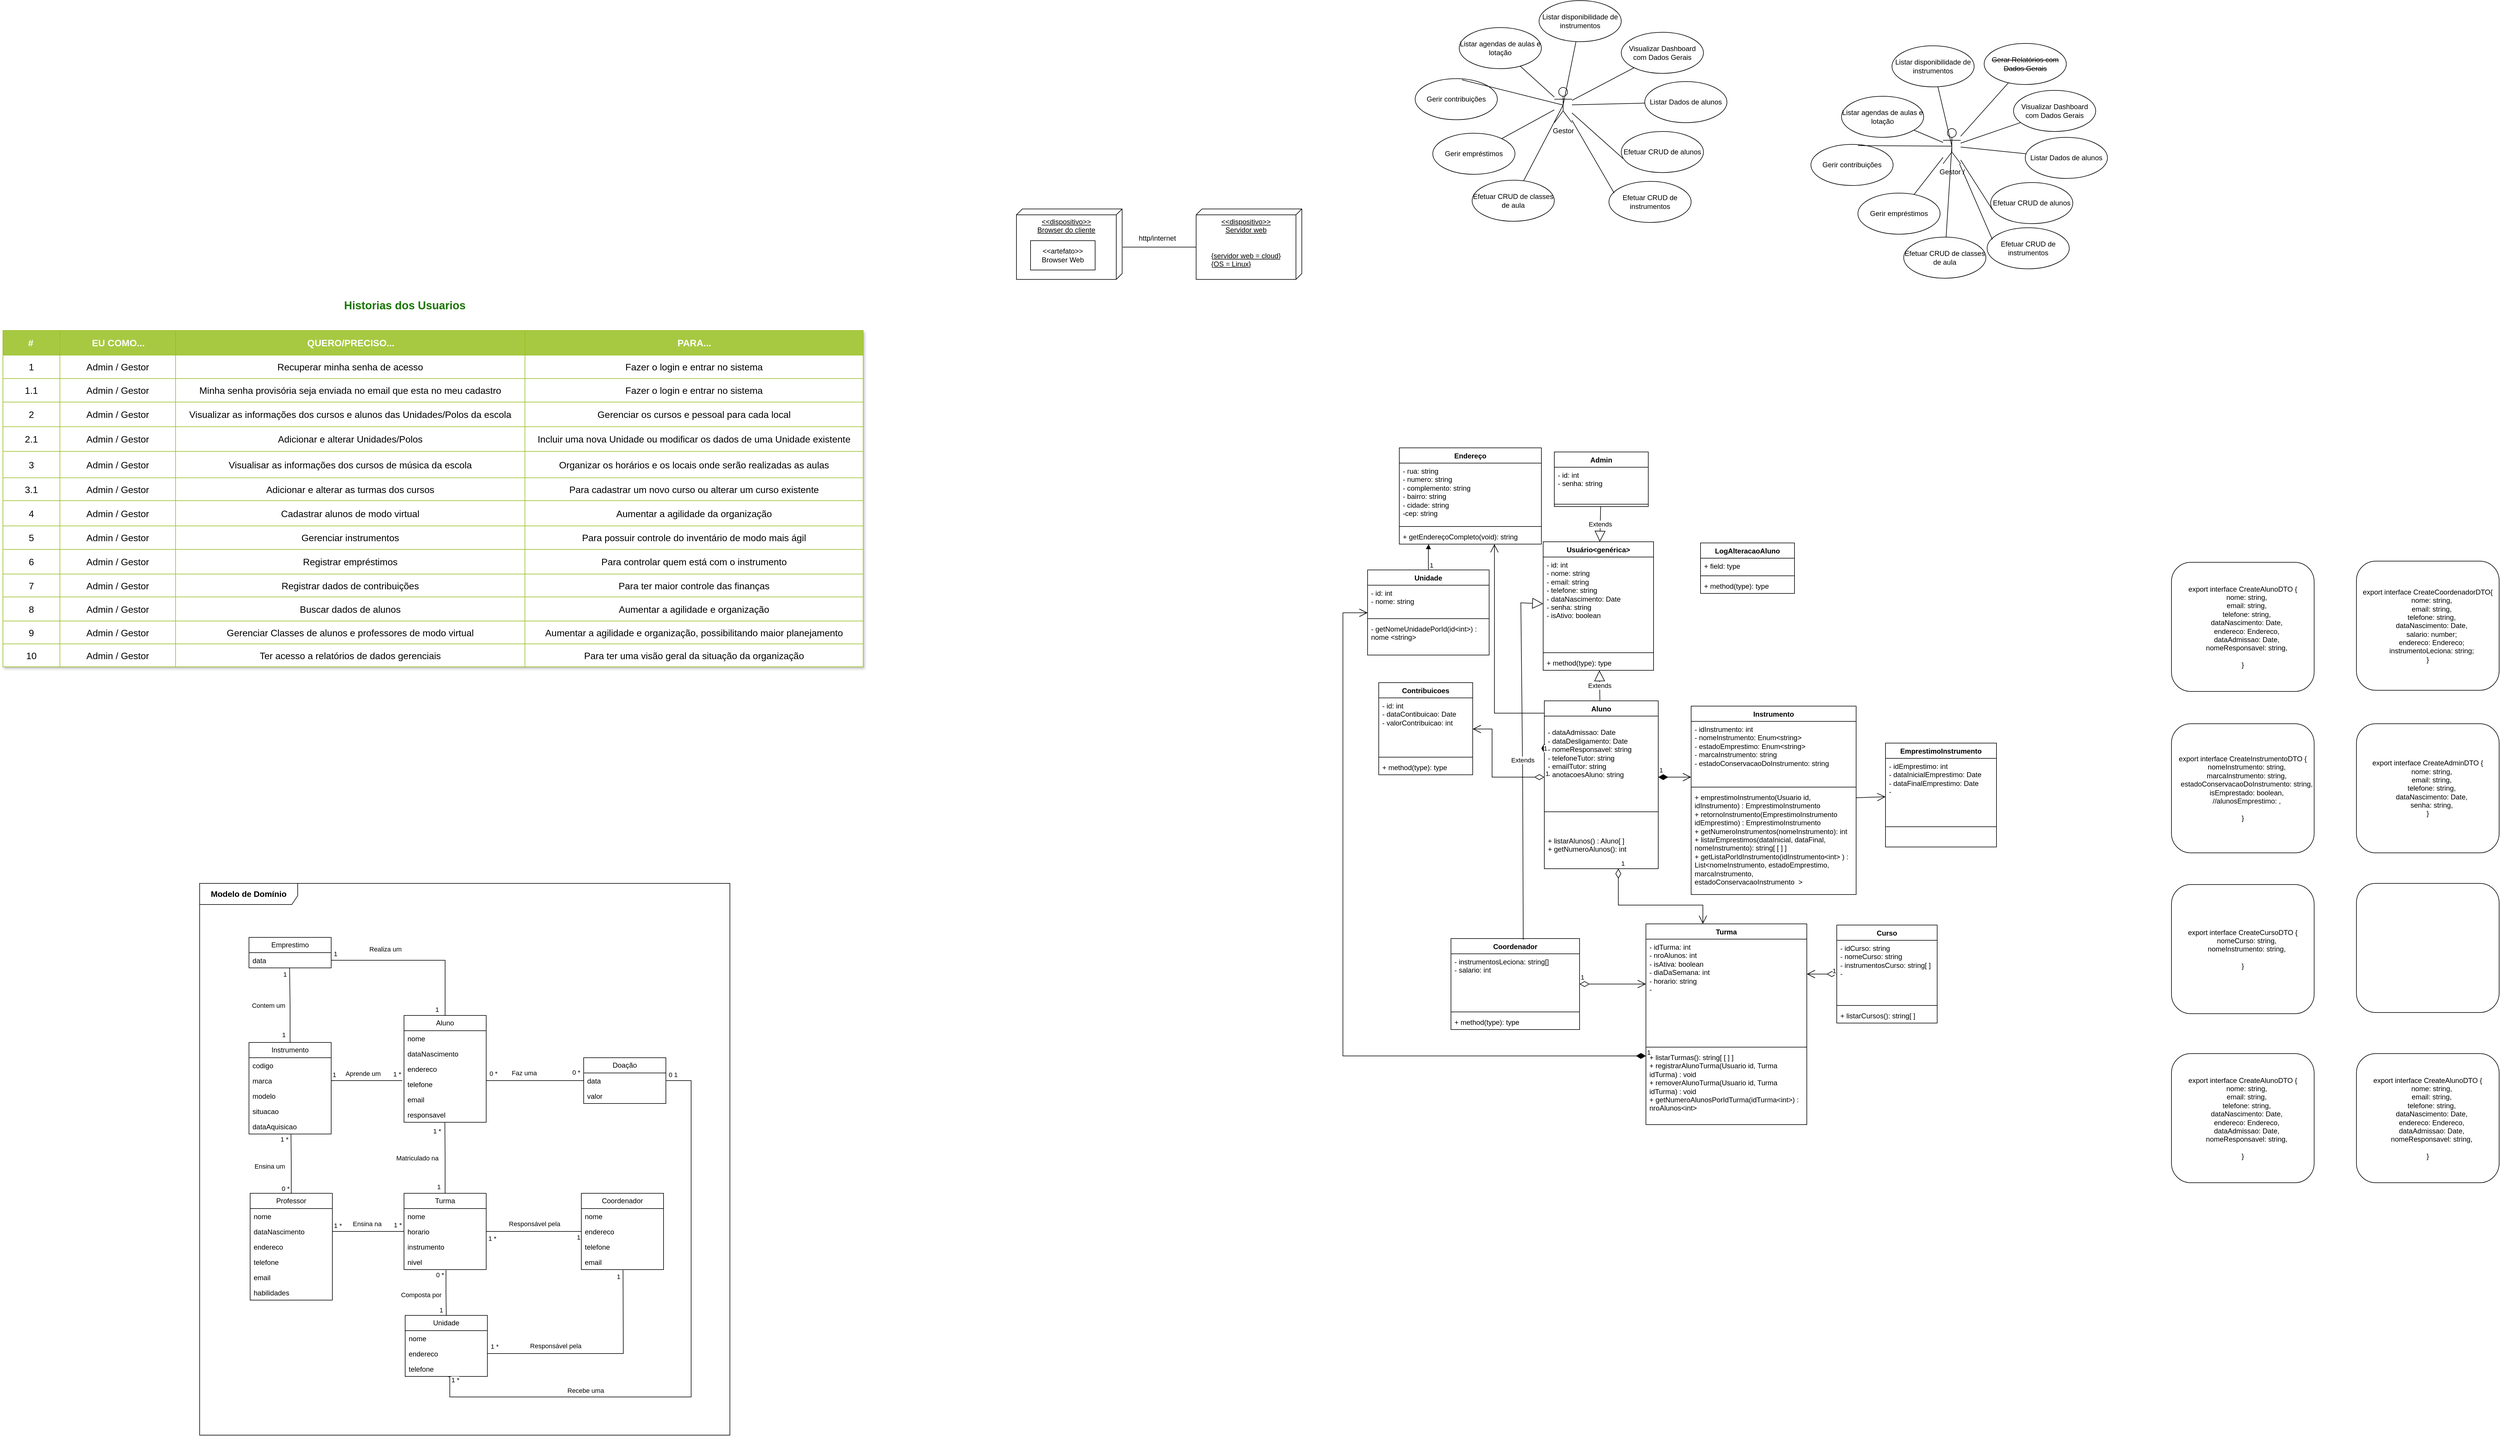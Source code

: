 <mxfile version="21.8.0" type="github">
  <diagram name="Página-1" id="OuaDPxV6vWgWIFLeQTGV">
    <mxGraphModel dx="4134" dy="1728" grid="0" gridSize="10" guides="1" tooltips="1" connect="1" arrows="1" fold="1" page="1" pageScale="1" pageWidth="827" pageHeight="1169" math="0" shadow="0">
      <root>
        <mxCell id="0" />
        <mxCell id="1" parent="0" />
        <mxCell id="aUn-TZOy5CU89tunpi1s-1" value="&amp;nbsp;Gestor /&amp;nbsp;" style="shape=umlActor;verticalLabelPosition=bottom;verticalAlign=top;html=1;outlineConnect=0;" parent="1" vertex="1">
          <mxGeometry x="852" y="-238" width="30" height="60" as="geometry" />
        </mxCell>
        <mxCell id="aUn-TZOy5CU89tunpi1s-5" value="Efetuar CRUD de alunos" style="ellipse;whiteSpace=wrap;html=1;" parent="1" vertex="1">
          <mxGeometry x="933" y="-146" width="140" height="70" as="geometry" />
        </mxCell>
        <mxCell id="aUn-TZOy5CU89tunpi1s-8" value="" style="endArrow=none;html=1;rounded=0;entryX=0.021;entryY=0.657;entryDx=0;entryDy=0;entryPerimeter=0;" parent="1" source="aUn-TZOy5CU89tunpi1s-1" target="aUn-TZOy5CU89tunpi1s-5" edge="1">
          <mxGeometry width="50" height="50" relative="1" as="geometry">
            <mxPoint x="822" y="-33" as="sourcePoint" />
            <mxPoint x="872" y="-83" as="targetPoint" />
          </mxGeometry>
        </mxCell>
        <mxCell id="aUn-TZOy5CU89tunpi1s-9" value="Efetuar CRUD de instrumentos" style="ellipse;whiteSpace=wrap;html=1;" parent="1" vertex="1">
          <mxGeometry x="927" y="-69" width="140" height="70" as="geometry" />
        </mxCell>
        <mxCell id="aUn-TZOy5CU89tunpi1s-10" value="" style="endArrow=none;html=1;rounded=0;entryX=0.064;entryY=0.286;entryDx=0;entryDy=0;entryPerimeter=0;" parent="1" source="aUn-TZOy5CU89tunpi1s-1" target="aUn-TZOy5CU89tunpi1s-9" edge="1">
          <mxGeometry width="50" height="50" relative="1" as="geometry">
            <mxPoint x="822" y="-33" as="sourcePoint" />
            <mxPoint x="872" y="-83" as="targetPoint" />
          </mxGeometry>
        </mxCell>
        <mxCell id="aUn-TZOy5CU89tunpi1s-11" value="Gerir empréstimos" style="ellipse;whiteSpace=wrap;html=1;" parent="1" vertex="1">
          <mxGeometry x="707" y="-128" width="140" height="70" as="geometry" />
        </mxCell>
        <mxCell id="aUn-TZOy5CU89tunpi1s-13" value="" style="endArrow=none;html=1;rounded=0;" parent="1" source="aUn-TZOy5CU89tunpi1s-11" target="aUn-TZOy5CU89tunpi1s-1" edge="1">
          <mxGeometry width="50" height="50" relative="1" as="geometry">
            <mxPoint x="822" y="-33" as="sourcePoint" />
            <mxPoint x="872" y="-83" as="targetPoint" />
          </mxGeometry>
        </mxCell>
        <mxCell id="aUn-TZOy5CU89tunpi1s-14" value="Gerir contribuições" style="ellipse;whiteSpace=wrap;html=1;" parent="1" vertex="1">
          <mxGeometry x="627" y="-211" width="140" height="70" as="geometry" />
        </mxCell>
        <mxCell id="aUn-TZOy5CU89tunpi1s-15" value="" style="endArrow=none;html=1;rounded=0;entryX=0.5;entryY=0.5;entryDx=0;entryDy=0;entryPerimeter=0;exitX=0.571;exitY=0.029;exitDx=0;exitDy=0;exitPerimeter=0;" parent="1" source="aUn-TZOy5CU89tunpi1s-14" target="aUn-TZOy5CU89tunpi1s-1" edge="1">
          <mxGeometry width="50" height="50" relative="1" as="geometry">
            <mxPoint x="822" y="-33" as="sourcePoint" />
            <mxPoint x="872" y="-83" as="targetPoint" />
          </mxGeometry>
        </mxCell>
        <mxCell id="aUn-TZOy5CU89tunpi1s-16" value="Listar Dados de alunos" style="ellipse;whiteSpace=wrap;html=1;" parent="1" vertex="1">
          <mxGeometry x="992" y="-223" width="140" height="70" as="geometry" />
        </mxCell>
        <mxCell id="aUn-TZOy5CU89tunpi1s-17" value="" style="endArrow=none;html=1;rounded=0;" parent="1" source="aUn-TZOy5CU89tunpi1s-1" target="aUn-TZOy5CU89tunpi1s-16" edge="1">
          <mxGeometry width="50" height="50" relative="1" as="geometry">
            <mxPoint x="822" y="-33" as="sourcePoint" />
            <mxPoint x="872" y="-83" as="targetPoint" />
          </mxGeometry>
        </mxCell>
        <mxCell id="aUn-TZOy5CU89tunpi1s-18" value="Efetuar CRUD de classes de aula" style="ellipse;whiteSpace=wrap;html=1;" parent="1" vertex="1">
          <mxGeometry x="785" y="-53" width="140" height="70" as="geometry" />
        </mxCell>
        <mxCell id="aUn-TZOy5CU89tunpi1s-19" value="" style="endArrow=none;html=1;rounded=0;exitX=0.5;exitY=0.5;exitDx=0;exitDy=0;exitPerimeter=0;" parent="1" source="aUn-TZOy5CU89tunpi1s-1" target="aUn-TZOy5CU89tunpi1s-18" edge="1">
          <mxGeometry width="50" height="50" relative="1" as="geometry">
            <mxPoint x="1072" y="147" as="sourcePoint" />
            <mxPoint x="1122" y="97" as="targetPoint" />
          </mxGeometry>
        </mxCell>
        <mxCell id="aUn-TZOy5CU89tunpi1s-20" value="Visualizar Dashboard com Dados Gerais" style="ellipse;whiteSpace=wrap;html=1;" parent="1" vertex="1">
          <mxGeometry x="972" y="-303" width="140" height="70" as="geometry" />
        </mxCell>
        <mxCell id="aUn-TZOy5CU89tunpi1s-21" value="" style="endArrow=none;html=1;rounded=0;" parent="1" source="aUn-TZOy5CU89tunpi1s-1" target="aUn-TZOy5CU89tunpi1s-20" edge="1">
          <mxGeometry width="50" height="50" relative="1" as="geometry">
            <mxPoint x="862" y="-303" as="sourcePoint" />
            <mxPoint x="912" y="-353" as="targetPoint" />
          </mxGeometry>
        </mxCell>
        <mxCell id="aUn-TZOy5CU89tunpi1s-22" value="&lt;strike&gt;Gerar Relatórios com Dados Gerais&lt;/strike&gt;" style="ellipse;whiteSpace=wrap;html=1;" parent="1" vertex="1">
          <mxGeometry x="922" y="-383" width="140" height="70" as="geometry" />
        </mxCell>
        <mxCell id="aUn-TZOy5CU89tunpi1s-23" value="" style="endArrow=none;html=1;rounded=0;" parent="1" source="aUn-TZOy5CU89tunpi1s-1" target="aUn-TZOy5CU89tunpi1s-22" edge="1">
          <mxGeometry width="50" height="50" relative="1" as="geometry">
            <mxPoint x="842" y="-333" as="sourcePoint" />
            <mxPoint x="892" y="-383" as="targetPoint" />
          </mxGeometry>
        </mxCell>
        <mxCell id="aUn-TZOy5CU89tunpi1s-24" value="Listar agendas de aulas e lotação" style="ellipse;whiteSpace=wrap;html=1;" parent="1" vertex="1">
          <mxGeometry x="679" y="-293" width="140" height="70" as="geometry" />
        </mxCell>
        <mxCell id="aUn-TZOy5CU89tunpi1s-25" value="" style="endArrow=none;html=1;rounded=0;" parent="1" source="aUn-TZOy5CU89tunpi1s-1" target="aUn-TZOy5CU89tunpi1s-24" edge="1">
          <mxGeometry width="50" height="50" relative="1" as="geometry">
            <mxPoint x="742.125" y="-303" as="sourcePoint" />
            <mxPoint x="752" y="-373" as="targetPoint" />
          </mxGeometry>
        </mxCell>
        <mxCell id="aUn-TZOy5CU89tunpi1s-26" value="Listar disponibilidade de instrumentos" style="ellipse;whiteSpace=wrap;html=1;" parent="1" vertex="1">
          <mxGeometry x="765" y="-379" width="140" height="70" as="geometry" />
        </mxCell>
        <mxCell id="aUn-TZOy5CU89tunpi1s-27" value="" style="endArrow=none;html=1;rounded=0;exitX=0.5;exitY=0.5;exitDx=0;exitDy=0;exitPerimeter=0;" parent="1" source="aUn-TZOy5CU89tunpi1s-1" target="aUn-TZOy5CU89tunpi1s-26" edge="1">
          <mxGeometry width="50" height="50" relative="1" as="geometry">
            <mxPoint x="762" y="-289.373" as="sourcePoint" />
            <mxPoint x="942" y="-353" as="targetPoint" />
          </mxGeometry>
        </mxCell>
        <mxCell id="aUn-TZOy5CU89tunpi1s-32" value="Aluno" style="swimlane;fontStyle=1;align=center;verticalAlign=top;childLayout=stackLayout;horizontal=1;startSize=26;horizontalStack=0;resizeParent=1;resizeParentMax=0;resizeLast=0;collapsible=1;marginBottom=0;whiteSpace=wrap;html=1;" parent="1" vertex="1">
          <mxGeometry x="173" y="737" width="194" height="286" as="geometry" />
        </mxCell>
        <mxCell id="aUn-TZOy5CU89tunpi1s-33" value="&lt;br&gt;- dataAdmissao: Date&lt;br&gt;- dataDesligamento: Date&lt;br&gt;- nomeResponsavel: string&lt;br&gt;- telefoneTutor: string&lt;br&gt;- emailTutor: string&lt;br&gt;- anotacoesAluno: string" style="text;strokeColor=none;fillColor=none;align=left;verticalAlign=top;spacingLeft=4;spacingRight=4;overflow=hidden;rotatable=0;points=[[0,0.5],[1,0.5]];portConstraint=eastwest;whiteSpace=wrap;html=1;" parent="aUn-TZOy5CU89tunpi1s-32" vertex="1">
          <mxGeometry y="26" width="194" height="127" as="geometry" />
        </mxCell>
        <mxCell id="aUn-TZOy5CU89tunpi1s-34" value="" style="line;strokeWidth=1;fillColor=none;align=left;verticalAlign=middle;spacingTop=-1;spacingLeft=3;spacingRight=3;rotatable=0;labelPosition=right;points=[];portConstraint=eastwest;strokeColor=inherit;" parent="aUn-TZOy5CU89tunpi1s-32" vertex="1">
          <mxGeometry y="153" width="194" height="72" as="geometry" />
        </mxCell>
        <mxCell id="aUn-TZOy5CU89tunpi1s-35" value="+ listarAlunos() : Aluno[ ]&lt;br&gt;+ getNumeroAlunos(): int" style="text;strokeColor=none;fillColor=none;align=left;verticalAlign=top;spacingLeft=4;spacingRight=4;overflow=hidden;rotatable=0;points=[[0,0.5],[1,0.5]];portConstraint=eastwest;whiteSpace=wrap;html=1;" parent="aUn-TZOy5CU89tunpi1s-32" vertex="1">
          <mxGeometry y="225" width="194" height="61" as="geometry" />
        </mxCell>
        <mxCell id="aUn-TZOy5CU89tunpi1s-40" value="Endereço" style="swimlane;fontStyle=1;align=center;verticalAlign=top;childLayout=stackLayout;horizontal=1;startSize=26;horizontalStack=0;resizeParent=1;resizeParentMax=0;resizeLast=0;collapsible=1;marginBottom=0;whiteSpace=wrap;html=1;" parent="1" vertex="1">
          <mxGeometry x="-74" y="306" width="242" height="164" as="geometry" />
        </mxCell>
        <mxCell id="aUn-TZOy5CU89tunpi1s-41" value="- rua: string&lt;br&gt;- numero: string&lt;br&gt;- complemento: string&lt;br&gt;- bairro: string&lt;br&gt;- cidade: string&lt;br&gt;-cep: string" style="text;strokeColor=none;fillColor=none;align=left;verticalAlign=top;spacingLeft=4;spacingRight=4;overflow=hidden;rotatable=0;points=[[0,0.5],[1,0.5]];portConstraint=eastwest;whiteSpace=wrap;html=1;" parent="aUn-TZOy5CU89tunpi1s-40" vertex="1">
          <mxGeometry y="26" width="242" height="104" as="geometry" />
        </mxCell>
        <mxCell id="aUn-TZOy5CU89tunpi1s-42" value="" style="line;strokeWidth=1;fillColor=none;align=left;verticalAlign=middle;spacingTop=-1;spacingLeft=3;spacingRight=3;rotatable=0;labelPosition=right;points=[];portConstraint=eastwest;strokeColor=inherit;" parent="aUn-TZOy5CU89tunpi1s-40" vertex="1">
          <mxGeometry y="130" width="242" height="8" as="geometry" />
        </mxCell>
        <mxCell id="aUn-TZOy5CU89tunpi1s-43" value="+ getEndereçoCompleto(void): string" style="text;strokeColor=none;fillColor=none;align=left;verticalAlign=top;spacingLeft=4;spacingRight=4;overflow=hidden;rotatable=0;points=[[0,0.5],[1,0.5]];portConstraint=eastwest;whiteSpace=wrap;html=1;" parent="aUn-TZOy5CU89tunpi1s-40" vertex="1">
          <mxGeometry y="138" width="242" height="26" as="geometry" />
        </mxCell>
        <mxCell id="aUn-TZOy5CU89tunpi1s-44" value="Curso" style="swimlane;fontStyle=1;align=center;verticalAlign=top;childLayout=stackLayout;horizontal=1;startSize=26;horizontalStack=0;resizeParent=1;resizeParentMax=0;resizeLast=0;collapsible=1;marginBottom=0;whiteSpace=wrap;html=1;" parent="1" vertex="1">
          <mxGeometry x="671" y="1119" width="171" height="167" as="geometry" />
        </mxCell>
        <mxCell id="aUn-TZOy5CU89tunpi1s-45" value="- idCurso: string&lt;br&gt;- nomeCurso: string&lt;br&gt;- instrumentosCurso: string[ ]&lt;br&gt;-&amp;nbsp;" style="text;strokeColor=none;fillColor=none;align=left;verticalAlign=top;spacingLeft=4;spacingRight=4;overflow=hidden;rotatable=0;points=[[0,0.5],[1,0.5]];portConstraint=eastwest;whiteSpace=wrap;html=1;" parent="aUn-TZOy5CU89tunpi1s-44" vertex="1">
          <mxGeometry y="26" width="171" height="107" as="geometry" />
        </mxCell>
        <mxCell id="aUn-TZOy5CU89tunpi1s-46" value="" style="line;strokeWidth=1;fillColor=none;align=left;verticalAlign=middle;spacingTop=-1;spacingLeft=3;spacingRight=3;rotatable=0;labelPosition=right;points=[];portConstraint=eastwest;strokeColor=inherit;" parent="aUn-TZOy5CU89tunpi1s-44" vertex="1">
          <mxGeometry y="133" width="171" height="8" as="geometry" />
        </mxCell>
        <mxCell id="aUn-TZOy5CU89tunpi1s-47" value="+ listarCursos(): string[ ]" style="text;strokeColor=none;fillColor=none;align=left;verticalAlign=top;spacingLeft=4;spacingRight=4;overflow=hidden;rotatable=0;points=[[0,0.5],[1,0.5]];portConstraint=eastwest;whiteSpace=wrap;html=1;" parent="aUn-TZOy5CU89tunpi1s-44" vertex="1">
          <mxGeometry y="141" width="171" height="26" as="geometry" />
        </mxCell>
        <mxCell id="aUn-TZOy5CU89tunpi1s-48" value="Coordenador" style="swimlane;fontStyle=1;align=center;verticalAlign=top;childLayout=stackLayout;horizontal=1;startSize=26;horizontalStack=0;resizeParent=1;resizeParentMax=0;resizeLast=0;collapsible=1;marginBottom=0;whiteSpace=wrap;html=1;" parent="1" vertex="1">
          <mxGeometry x="14" y="1142" width="219" height="155" as="geometry" />
        </mxCell>
        <mxCell id="aUn-TZOy5CU89tunpi1s-49" value="- instrumentosLeciona: string[]&lt;br&gt;- salario: int" style="text;strokeColor=none;fillColor=none;align=left;verticalAlign=top;spacingLeft=4;spacingRight=4;overflow=hidden;rotatable=0;points=[[0,0.5],[1,0.5]];portConstraint=eastwest;whiteSpace=wrap;html=1;" parent="aUn-TZOy5CU89tunpi1s-48" vertex="1">
          <mxGeometry y="26" width="219" height="95" as="geometry" />
        </mxCell>
        <mxCell id="aUn-TZOy5CU89tunpi1s-50" value="" style="line;strokeWidth=1;fillColor=none;align=left;verticalAlign=middle;spacingTop=-1;spacingLeft=3;spacingRight=3;rotatable=0;labelPosition=right;points=[];portConstraint=eastwest;strokeColor=inherit;" parent="aUn-TZOy5CU89tunpi1s-48" vertex="1">
          <mxGeometry y="121" width="219" height="8" as="geometry" />
        </mxCell>
        <mxCell id="aUn-TZOy5CU89tunpi1s-51" value="+ method(type): type" style="text;strokeColor=none;fillColor=none;align=left;verticalAlign=top;spacingLeft=4;spacingRight=4;overflow=hidden;rotatable=0;points=[[0,0.5],[1,0.5]];portConstraint=eastwest;whiteSpace=wrap;html=1;" parent="aUn-TZOy5CU89tunpi1s-48" vertex="1">
          <mxGeometry y="129" width="219" height="26" as="geometry" />
        </mxCell>
        <mxCell id="aUn-TZOy5CU89tunpi1s-52" value="Instrumento" style="swimlane;fontStyle=1;align=center;verticalAlign=top;childLayout=stackLayout;horizontal=1;startSize=26;horizontalStack=0;resizeParent=1;resizeParentMax=0;resizeLast=0;collapsible=1;marginBottom=0;whiteSpace=wrap;html=1;" parent="1" vertex="1">
          <mxGeometry x="423" y="746" width="281" height="321" as="geometry" />
        </mxCell>
        <mxCell id="aUn-TZOy5CU89tunpi1s-53" value="- idInstrumento: int&lt;br&gt;- nomeInstrumento: Enum&amp;lt;string&amp;gt;&lt;br&gt;&lt;div&gt;- estadoEmprestimo: Enum&amp;lt;string&amp;gt;&lt;/div&gt;&lt;div&gt;- marcaInstrumento: string&lt;/div&gt;&lt;div&gt; - estadoConservacaoDoInstrumento: string&lt;/div&gt;&lt;div&gt;&lt;br&gt;&lt;/div&gt;" style="text;strokeColor=none;fillColor=none;align=left;verticalAlign=top;spacingLeft=4;spacingRight=4;overflow=hidden;rotatable=0;points=[[0,0.5],[1,0.5]];portConstraint=eastwest;whiteSpace=wrap;html=1;" parent="aUn-TZOy5CU89tunpi1s-52" vertex="1">
          <mxGeometry y="26" width="281" height="108" as="geometry" />
        </mxCell>
        <mxCell id="aUn-TZOy5CU89tunpi1s-54" value="" style="line;strokeWidth=1;fillColor=none;align=left;verticalAlign=middle;spacingTop=-1;spacingLeft=3;spacingRight=3;rotatable=0;labelPosition=right;points=[];portConstraint=eastwest;strokeColor=inherit;" parent="aUn-TZOy5CU89tunpi1s-52" vertex="1">
          <mxGeometry y="134" width="281" height="8" as="geometry" />
        </mxCell>
        <mxCell id="aUn-TZOy5CU89tunpi1s-55" value="+ emprestimoInstrumento(Usuario id, idInstrumento) : EmprestimoInstrumento&lt;br&gt;+ retornoInstrumento(EmprestimoInstrumento idEmprestimo) : EmprestimoInstrumento&lt;br&gt;+ getNumeroInstrumentos(nomeInstrumento): int&lt;br&gt;&lt;div&gt;+ listarEmprestimos(dataInicial, dataFinal, nomeInstrumento): string[ [ ] ]&lt;/div&gt;&lt;div&gt;+ getListaPorIdInstrumento(idInstrumento&amp;lt;int&amp;gt; ) : List&amp;lt;nomeInstrumento, estadoEmprestimo, marcaInstrumento, estadoConservacaoInstrumento&amp;nbsp; &amp;gt;&lt;br&gt;&lt;/div&gt;" style="text;strokeColor=none;fillColor=none;align=left;verticalAlign=top;spacingLeft=4;spacingRight=4;overflow=hidden;rotatable=0;points=[[0,0.5],[1,0.5]];portConstraint=eastwest;whiteSpace=wrap;html=1;" parent="aUn-TZOy5CU89tunpi1s-52" vertex="1">
          <mxGeometry y="142" width="281" height="179" as="geometry" />
        </mxCell>
        <mxCell id="aUn-TZOy5CU89tunpi1s-56" value="Turma" style="swimlane;fontStyle=1;align=center;verticalAlign=top;childLayout=stackLayout;horizontal=1;startSize=26;horizontalStack=0;resizeParent=1;resizeParentMax=0;resizeLast=0;collapsible=1;marginBottom=0;whiteSpace=wrap;html=1;" parent="1" vertex="1">
          <mxGeometry x="346" y="1117" width="274" height="342" as="geometry" />
        </mxCell>
        <mxCell id="aUn-TZOy5CU89tunpi1s-57" value="- idTurma: int&lt;br&gt;- nroAlunos: int&lt;br&gt;&lt;div&gt;- isAtiva: boolean&lt;/div&gt;&lt;div&gt;- diaDaSemana: int&lt;br&gt;&lt;/div&gt;&lt;div&gt;- horario: string&lt;br&gt;&lt;/div&gt;&lt;div&gt;- &lt;br&gt;&lt;/div&gt;" style="text;strokeColor=none;fillColor=none;align=left;verticalAlign=top;spacingLeft=4;spacingRight=4;overflow=hidden;rotatable=0;points=[[0,0.5],[1,0.5]];portConstraint=eastwest;whiteSpace=wrap;html=1;" parent="aUn-TZOy5CU89tunpi1s-56" vertex="1">
          <mxGeometry y="26" width="274" height="180" as="geometry" />
        </mxCell>
        <mxCell id="aUn-TZOy5CU89tunpi1s-58" value="" style="line;strokeWidth=1;fillColor=none;align=left;verticalAlign=middle;spacingTop=-1;spacingLeft=3;spacingRight=3;rotatable=0;labelPosition=right;points=[];portConstraint=eastwest;strokeColor=inherit;" parent="aUn-TZOy5CU89tunpi1s-56" vertex="1">
          <mxGeometry y="206" width="274" height="8" as="geometry" />
        </mxCell>
        <mxCell id="aUn-TZOy5CU89tunpi1s-59" value="+ listarTurmas(): string[ [ ] ]&lt;br&gt;+ registrarAlunoTurma(Usuario id, Turma idTurma) : void&lt;br&gt;&lt;div&gt;+ removerAlunoTurma(Usuario id, Turma idTurma) : void&lt;/div&gt;&lt;div&gt;+ getNumeroAlunosPorIdTurma(idTurma&amp;lt;int&amp;gt;) : nroAlunos&amp;lt;int&amp;gt;&lt;br&gt;&lt;/div&gt;&lt;div&gt;&lt;br&gt;&lt;/div&gt;" style="text;strokeColor=none;fillColor=none;align=left;verticalAlign=top;spacingLeft=4;spacingRight=4;overflow=hidden;rotatable=0;points=[[0,0.5],[1,0.5]];portConstraint=eastwest;whiteSpace=wrap;html=1;" parent="aUn-TZOy5CU89tunpi1s-56" vertex="1">
          <mxGeometry y="214" width="274" height="128" as="geometry" />
        </mxCell>
        <mxCell id="aUn-TZOy5CU89tunpi1s-64" value="Extends" style="endArrow=block;endSize=16;endFill=0;html=1;rounded=0;exitX=0.562;exitY=0.013;exitDx=0;exitDy=0;exitPerimeter=0;" parent="1" source="aUn-TZOy5CU89tunpi1s-48" target="3lkJX4Ux8RZ6sUzpUBTn-1" edge="1">
          <mxGeometry width="160" relative="1" as="geometry">
            <mxPoint x="394" y="1074" as="sourcePoint" />
            <mxPoint x="554" y="1074" as="targetPoint" />
            <Array as="points">
              <mxPoint x="136" y="854" />
              <mxPoint x="133" y="570" />
            </Array>
          </mxGeometry>
        </mxCell>
        <mxCell id="aUn-TZOy5CU89tunpi1s-67" value="1" style="endArrow=open;html=1;endSize=12;startArrow=diamondThin;startSize=14;startFill=0;edgeStyle=orthogonalEdgeStyle;align=right;verticalAlign=bottom;rounded=0;horizontal=1;" parent="1" source="aUn-TZOy5CU89tunpi1s-44" target="aUn-TZOy5CU89tunpi1s-56" edge="1">
          <mxGeometry x="-1" y="3" relative="1" as="geometry">
            <mxPoint x="394" y="1074" as="sourcePoint" />
            <mxPoint x="554" y="1074" as="targetPoint" />
            <Array as="points">
              <mxPoint x="588" y="1202" />
              <mxPoint x="588" y="1202" />
            </Array>
          </mxGeometry>
        </mxCell>
        <mxCell id="aUn-TZOy5CU89tunpi1s-68" value="1" style="endArrow=open;html=1;endSize=12;startArrow=diamondThin;startSize=14;startFill=0;edgeStyle=orthogonalEdgeStyle;align=left;verticalAlign=bottom;rounded=0;" parent="1" source="aUn-TZOy5CU89tunpi1s-48" target="aUn-TZOy5CU89tunpi1s-56" edge="1">
          <mxGeometry x="-1" y="3" relative="1" as="geometry">
            <mxPoint x="394" y="1074" as="sourcePoint" />
            <mxPoint x="554" y="1074" as="targetPoint" />
            <Array as="points">
              <mxPoint x="312" y="1220" />
              <mxPoint x="312" y="1220" />
            </Array>
          </mxGeometry>
        </mxCell>
        <mxCell id="aUn-TZOy5CU89tunpi1s-70" value="1" style="endArrow=open;html=1;endSize=12;startArrow=diamondThin;startSize=14;startFill=0;edgeStyle=orthogonalEdgeStyle;align=left;verticalAlign=bottom;rounded=0;" parent="1" source="aUn-TZOy5CU89tunpi1s-32" target="aUn-TZOy5CU89tunpi1s-56" edge="1">
          <mxGeometry x="-1" y="3" relative="1" as="geometry">
            <mxPoint x="394" y="1074" as="sourcePoint" />
            <mxPoint x="464" y="1089" as="targetPoint" />
            <Array as="points">
              <mxPoint x="299" y="1085" />
              <mxPoint x="443" y="1085" />
            </Array>
          </mxGeometry>
        </mxCell>
        <mxCell id="aUn-TZOy5CU89tunpi1s-71" value="EmprestimoInstrumento" style="swimlane;fontStyle=1;align=center;verticalAlign=top;childLayout=stackLayout;horizontal=1;startSize=26;horizontalStack=0;resizeParent=1;resizeParentMax=0;resizeLast=0;collapsible=1;marginBottom=0;whiteSpace=wrap;html=1;" parent="1" vertex="1">
          <mxGeometry x="754" y="809" width="189" height="177" as="geometry" />
        </mxCell>
        <mxCell id="aUn-TZOy5CU89tunpi1s-72" value="- idEmprestimo: int&lt;br&gt;- dataInicialEmprestimo: Date&lt;br&gt;&lt;div&gt;- dataFinalEmprestimo: Date&lt;/div&gt;&lt;div&gt;-&lt;br&gt;&lt;/div&gt;" style="text;strokeColor=none;fillColor=none;align=left;verticalAlign=top;spacingLeft=4;spacingRight=4;overflow=hidden;rotatable=0;points=[[0,0.5],[1,0.5]];portConstraint=eastwest;whiteSpace=wrap;html=1;" parent="aUn-TZOy5CU89tunpi1s-71" vertex="1">
          <mxGeometry y="26" width="189" height="82" as="geometry" />
        </mxCell>
        <mxCell id="aUn-TZOy5CU89tunpi1s-73" value="" style="line;strokeWidth=1;fillColor=none;align=left;verticalAlign=middle;spacingTop=-1;spacingLeft=3;spacingRight=3;rotatable=0;labelPosition=right;points=[];portConstraint=eastwest;strokeColor=inherit;" parent="aUn-TZOy5CU89tunpi1s-71" vertex="1">
          <mxGeometry y="108" width="189" height="69" as="geometry" />
        </mxCell>
        <mxCell id="aUn-TZOy5CU89tunpi1s-75" value="1" style="endArrow=open;html=1;endSize=12;startArrow=diamondThin;startSize=14;startFill=1;edgeStyle=orthogonalEdgeStyle;align=left;verticalAlign=bottom;rounded=0;" parent="1" source="aUn-TZOy5CU89tunpi1s-32" target="aUn-TZOy5CU89tunpi1s-52" edge="1">
          <mxGeometry x="-1" y="3" relative="1" as="geometry">
            <mxPoint x="394" y="1074" as="sourcePoint" />
            <mxPoint x="554" y="1074" as="targetPoint" />
            <Array as="points">
              <mxPoint x="409" y="867" />
              <mxPoint x="409" y="867" />
            </Array>
          </mxGeometry>
        </mxCell>
        <mxCell id="aUn-TZOy5CU89tunpi1s-78" value="" style="endArrow=open;endFill=1;endSize=12;html=1;rounded=0;" parent="1" source="aUn-TZOy5CU89tunpi1s-52" target="aUn-TZOy5CU89tunpi1s-71" edge="1">
          <mxGeometry width="160" relative="1" as="geometry">
            <mxPoint x="772" y="1004" as="sourcePoint" />
            <mxPoint x="932" y="1004" as="targetPoint" />
          </mxGeometry>
        </mxCell>
        <mxCell id="aUn-TZOy5CU89tunpi1s-79" value="1" style="endArrow=open;html=1;endSize=12;startArrow=diamondThin;startSize=14;startFill=1;edgeStyle=orthogonalEdgeStyle;align=left;verticalAlign=bottom;rounded=0;exitX=0;exitY=0.5;exitDx=0;exitDy=0;" parent="1" source="aUn-TZOy5CU89tunpi1s-33" target="aUn-TZOy5CU89tunpi1s-40" edge="1">
          <mxGeometry x="-1" y="3" relative="1" as="geometry">
            <mxPoint x="394" y="1074" as="sourcePoint" />
            <mxPoint x="554" y="1074" as="targetPoint" />
            <Array as="points">
              <mxPoint x="173" y="758" />
              <mxPoint x="88" y="758" />
            </Array>
          </mxGeometry>
        </mxCell>
        <mxCell id="aUn-TZOy5CU89tunpi1s-93" value="Contribuicoes" style="swimlane;fontStyle=1;align=center;verticalAlign=top;childLayout=stackLayout;horizontal=1;startSize=26;horizontalStack=0;resizeParent=1;resizeParentMax=0;resizeLast=0;collapsible=1;marginBottom=0;whiteSpace=wrap;html=1;" parent="1" vertex="1">
          <mxGeometry x="-109" y="706" width="160" height="157" as="geometry" />
        </mxCell>
        <mxCell id="aUn-TZOy5CU89tunpi1s-94" value="- id: int&lt;br&gt;- dataContibuicao: Date&lt;br&gt;- valorContribuicao: int" style="text;strokeColor=none;fillColor=none;align=left;verticalAlign=top;spacingLeft=4;spacingRight=4;overflow=hidden;rotatable=0;points=[[0,0.5],[1,0.5]];portConstraint=eastwest;whiteSpace=wrap;html=1;" parent="aUn-TZOy5CU89tunpi1s-93" vertex="1">
          <mxGeometry y="26" width="160" height="97" as="geometry" />
        </mxCell>
        <mxCell id="aUn-TZOy5CU89tunpi1s-95" value="" style="line;strokeWidth=1;fillColor=none;align=left;verticalAlign=middle;spacingTop=-1;spacingLeft=3;spacingRight=3;rotatable=0;labelPosition=right;points=[];portConstraint=eastwest;strokeColor=inherit;" parent="aUn-TZOy5CU89tunpi1s-93" vertex="1">
          <mxGeometry y="123" width="160" height="8" as="geometry" />
        </mxCell>
        <mxCell id="aUn-TZOy5CU89tunpi1s-96" value="+ method(type): type" style="text;strokeColor=none;fillColor=none;align=left;verticalAlign=top;spacingLeft=4;spacingRight=4;overflow=hidden;rotatable=0;points=[[0,0.5],[1,0.5]];portConstraint=eastwest;whiteSpace=wrap;html=1;" parent="aUn-TZOy5CU89tunpi1s-93" vertex="1">
          <mxGeometry y="131" width="160" height="26" as="geometry" />
        </mxCell>
        <mxCell id="aUn-TZOy5CU89tunpi1s-97" value="1" style="endArrow=open;html=1;endSize=12;startArrow=diamondThin;startSize=14;startFill=0;edgeStyle=orthogonalEdgeStyle;align=left;verticalAlign=bottom;rounded=0;" parent="1" source="aUn-TZOy5CU89tunpi1s-32" target="aUn-TZOy5CU89tunpi1s-93" edge="1">
          <mxGeometry x="-1" y="3" relative="1" as="geometry">
            <mxPoint x="329" y="928" as="sourcePoint" />
            <mxPoint x="489" y="928" as="targetPoint" />
            <Array as="points">
              <mxPoint x="84" y="867" />
              <mxPoint x="84" y="785" />
            </Array>
          </mxGeometry>
        </mxCell>
        <mxCell id="Tblm0iQjoKCew46TgZgH-1" value="&amp;lt;&amp;lt;dispositivo&amp;gt;&amp;gt;&lt;br&gt;Browser do cliente" style="verticalAlign=top;align=center;spacingTop=8;spacingLeft=2;spacingRight=12;shape=cube;size=10;direction=south;fontStyle=4;html=1;whiteSpace=wrap;" parent="1" vertex="1">
          <mxGeometry x="-726" y="-101" width="180" height="120" as="geometry" />
        </mxCell>
        <mxCell id="Tblm0iQjoKCew46TgZgH-2" value="&amp;lt;&amp;lt;artefato&amp;gt;&amp;gt;&lt;br&gt;Browser Web" style="html=1;whiteSpace=wrap;align=center;" parent="1" vertex="1">
          <mxGeometry x="-702" y="-47" width="110" height="50" as="geometry" />
        </mxCell>
        <mxCell id="Tblm0iQjoKCew46TgZgH-3" value="&amp;lt;&amp;lt;dispositivo&amp;gt;&amp;gt;&lt;br&gt;Servidor web&lt;br&gt;&lt;br&gt;&lt;br&gt;&lt;div style=&quot;text-align: left;&quot;&gt;{servidor web = cloud&lt;span style=&quot;background-color: initial;&quot;&gt;}&lt;/span&gt;&lt;/div&gt;&lt;div style=&quot;text-align: left;&quot;&gt;&lt;span style=&quot;background-color: initial;&quot;&gt;{OS = Linux}&lt;/span&gt;&lt;/div&gt;" style="verticalAlign=top;align=center;spacingTop=8;spacingLeft=2;spacingRight=12;shape=cube;size=10;direction=south;fontStyle=4;html=1;whiteSpace=wrap;" parent="1" vertex="1">
          <mxGeometry x="-420" y="-101" width="180" height="120" as="geometry" />
        </mxCell>
        <mxCell id="Tblm0iQjoKCew46TgZgH-6" value="" style="endArrow=none;html=1;rounded=0;entryX=0;entryY=0;entryDx=65;entryDy=180;entryPerimeter=0;exitX=0.542;exitY=-0.006;exitDx=0;exitDy=0;exitPerimeter=0;" parent="1" source="Tblm0iQjoKCew46TgZgH-1" target="Tblm0iQjoKCew46TgZgH-3" edge="1">
          <mxGeometry width="50" height="50" relative="1" as="geometry">
            <mxPoint x="-216" y="114" as="sourcePoint" />
            <mxPoint x="-166" y="64" as="targetPoint" />
          </mxGeometry>
        </mxCell>
        <mxCell id="Tblm0iQjoKCew46TgZgH-7" value="http/internet" style="text;html=1;strokeColor=none;fillColor=none;align=center;verticalAlign=middle;whiteSpace=wrap;rounded=0;" parent="1" vertex="1">
          <mxGeometry x="-516" y="-66" width="60" height="30" as="geometry" />
        </mxCell>
        <mxCell id="FAkx_wA7FtMw9XLHccDj-1" value="Unidade" style="swimlane;fontStyle=1;align=center;verticalAlign=top;childLayout=stackLayout;horizontal=1;startSize=26;horizontalStack=0;resizeParent=1;resizeParentMax=0;resizeLast=0;collapsible=1;marginBottom=0;whiteSpace=wrap;html=1;" parent="1" vertex="1">
          <mxGeometry x="-128" y="514" width="207" height="145" as="geometry" />
        </mxCell>
        <mxCell id="FAkx_wA7FtMw9XLHccDj-2" value="&lt;div&gt;- id: int&lt;br&gt;&lt;/div&gt;&lt;div&gt;- nome: string&lt;/div&gt;&lt;div&gt;&lt;br&gt;&lt;/div&gt;&lt;div&gt;&lt;br&gt;&lt;/div&gt;" style="text;strokeColor=none;fillColor=none;align=left;verticalAlign=top;spacingLeft=4;spacingRight=4;overflow=hidden;rotatable=0;points=[[0,0.5],[1,0.5]];portConstraint=eastwest;whiteSpace=wrap;html=1;" parent="FAkx_wA7FtMw9XLHccDj-1" vertex="1">
          <mxGeometry y="26" width="207" height="53" as="geometry" />
        </mxCell>
        <mxCell id="FAkx_wA7FtMw9XLHccDj-3" value="" style="line;strokeWidth=1;fillColor=none;align=left;verticalAlign=middle;spacingTop=-1;spacingLeft=3;spacingRight=3;rotatable=0;labelPosition=right;points=[];portConstraint=eastwest;strokeColor=inherit;" parent="FAkx_wA7FtMw9XLHccDj-1" vertex="1">
          <mxGeometry y="79" width="207" height="8" as="geometry" />
        </mxCell>
        <mxCell id="FAkx_wA7FtMw9XLHccDj-4" value="- getNomeUnidadePorId(id&amp;lt;int&amp;gt;) : nome &amp;lt;string&amp;gt;" style="text;strokeColor=none;fillColor=none;align=left;verticalAlign=top;spacingLeft=4;spacingRight=4;overflow=hidden;rotatable=0;points=[[0,0.5],[1,0.5]];portConstraint=eastwest;whiteSpace=wrap;html=1;" parent="FAkx_wA7FtMw9XLHccDj-1" vertex="1">
          <mxGeometry y="87" width="207" height="58" as="geometry" />
        </mxCell>
        <mxCell id="FAkx_wA7FtMw9XLHccDj-5" value="" style="endArrow=block;endFill=1;html=1;edgeStyle=orthogonalEdgeStyle;align=left;verticalAlign=top;rounded=0;" parent="1" source="FAkx_wA7FtMw9XLHccDj-1" target="aUn-TZOy5CU89tunpi1s-40" edge="1">
          <mxGeometry x="-1" relative="1" as="geometry">
            <mxPoint x="138" y="885" as="sourcePoint" />
            <mxPoint x="298" y="885" as="targetPoint" />
            <Array as="points">
              <mxPoint x="-24" y="479" />
              <mxPoint x="-24" y="479" />
            </Array>
          </mxGeometry>
        </mxCell>
        <mxCell id="FAkx_wA7FtMw9XLHccDj-6" value="1" style="edgeLabel;resizable=0;html=1;align=left;verticalAlign=bottom;" parent="FAkx_wA7FtMw9XLHccDj-5" connectable="0" vertex="1">
          <mxGeometry x="-1" relative="1" as="geometry" />
        </mxCell>
        <mxCell id="FAkx_wA7FtMw9XLHccDj-11" value="Admin" style="swimlane;fontStyle=1;align=center;verticalAlign=top;childLayout=stackLayout;horizontal=1;startSize=26;horizontalStack=0;resizeParent=1;resizeParentMax=0;resizeLast=0;collapsible=1;marginBottom=0;whiteSpace=wrap;html=1;" parent="1" vertex="1">
          <mxGeometry x="190" y="313" width="160" height="93" as="geometry" />
        </mxCell>
        <mxCell id="FAkx_wA7FtMw9XLHccDj-12" value="- id: int&lt;br&gt;&lt;div&gt;- senha: string&lt;/div&gt;" style="text;strokeColor=none;fillColor=none;align=left;verticalAlign=top;spacingLeft=4;spacingRight=4;overflow=hidden;rotatable=0;points=[[0,0.5],[1,0.5]];portConstraint=eastwest;whiteSpace=wrap;html=1;" parent="FAkx_wA7FtMw9XLHccDj-11" vertex="1">
          <mxGeometry y="26" width="160" height="59" as="geometry" />
        </mxCell>
        <mxCell id="FAkx_wA7FtMw9XLHccDj-13" value="" style="line;strokeWidth=1;fillColor=none;align=left;verticalAlign=middle;spacingTop=-1;spacingLeft=3;spacingRight=3;rotatable=0;labelPosition=right;points=[];portConstraint=eastwest;strokeColor=inherit;" parent="FAkx_wA7FtMw9XLHccDj-11" vertex="1">
          <mxGeometry y="85" width="160" height="8" as="geometry" />
        </mxCell>
        <mxCell id="FAkx_wA7FtMw9XLHccDj-16" value="1" style="endArrow=open;html=1;endSize=12;startArrow=diamondThin;startSize=14;startFill=1;edgeStyle=orthogonalEdgeStyle;align=left;verticalAlign=bottom;rounded=0;" parent="1" source="aUn-TZOy5CU89tunpi1s-56" target="FAkx_wA7FtMw9XLHccDj-1" edge="1">
          <mxGeometry x="-1" y="3" relative="1" as="geometry">
            <mxPoint x="497" y="1134" as="sourcePoint" />
            <mxPoint x="-245" y="992" as="targetPoint" />
            <Array as="points">
              <mxPoint x="-170" y="1342" />
              <mxPoint x="-170" y="587" />
            </Array>
          </mxGeometry>
        </mxCell>
        <mxCell id="FAkx_wA7FtMw9XLHccDj-17" value="LogAlteracaoAluno" style="swimlane;fontStyle=1;align=center;verticalAlign=top;childLayout=stackLayout;horizontal=1;startSize=26;horizontalStack=0;resizeParent=1;resizeParentMax=0;resizeLast=0;collapsible=1;marginBottom=0;whiteSpace=wrap;html=1;" parent="1" vertex="1">
          <mxGeometry x="439" y="468" width="160" height="86" as="geometry" />
        </mxCell>
        <mxCell id="FAkx_wA7FtMw9XLHccDj-18" value="+ field: type" style="text;strokeColor=none;fillColor=none;align=left;verticalAlign=top;spacingLeft=4;spacingRight=4;overflow=hidden;rotatable=0;points=[[0,0.5],[1,0.5]];portConstraint=eastwest;whiteSpace=wrap;html=1;" parent="FAkx_wA7FtMw9XLHccDj-17" vertex="1">
          <mxGeometry y="26" width="160" height="26" as="geometry" />
        </mxCell>
        <mxCell id="FAkx_wA7FtMw9XLHccDj-19" value="" style="line;strokeWidth=1;fillColor=none;align=left;verticalAlign=middle;spacingTop=-1;spacingLeft=3;spacingRight=3;rotatable=0;labelPosition=right;points=[];portConstraint=eastwest;strokeColor=inherit;" parent="FAkx_wA7FtMw9XLHccDj-17" vertex="1">
          <mxGeometry y="52" width="160" height="8" as="geometry" />
        </mxCell>
        <mxCell id="FAkx_wA7FtMw9XLHccDj-20" value="+ method(type): type" style="text;strokeColor=none;fillColor=none;align=left;verticalAlign=top;spacingLeft=4;spacingRight=4;overflow=hidden;rotatable=0;points=[[0,0.5],[1,0.5]];portConstraint=eastwest;whiteSpace=wrap;html=1;" parent="FAkx_wA7FtMw9XLHccDj-17" vertex="1">
          <mxGeometry y="60" width="160" height="26" as="geometry" />
        </mxCell>
        <mxCell id="kkjx6y--5YrOob6DHT2B-1" value="&lt;font color=&quot;#197500&quot; style=&quot;font-size: 19px;&quot;&gt;&lt;b&gt;Historias dos Usuarios&lt;/b&gt;&lt;/font&gt;" style="text;html=1;strokeColor=none;fillColor=none;align=center;verticalAlign=middle;whiteSpace=wrap;rounded=0;" parent="1" vertex="1">
          <mxGeometry x="-1919" y="49" width="303" height="30" as="geometry" />
        </mxCell>
        <mxCell id="kkjx6y--5YrOob6DHT2B-16" value="Assets" style="childLayout=tableLayout;recursiveResize=0;strokeColor=#98bf21;fillColor=#A7C942;shadow=1;fontSize=16;" parent="1" vertex="1">
          <mxGeometry x="-2452" y="106" width="1465" height="572.872" as="geometry" />
        </mxCell>
        <mxCell id="kkjx6y--5YrOob6DHT2B-17" style="shape=tableRow;horizontal=0;startSize=0;swimlaneHead=0;swimlaneBody=0;top=0;left=0;bottom=0;right=0;dropTarget=0;collapsible=0;recursiveResize=0;expand=0;fontStyle=0;strokeColor=inherit;fillColor=#ffffff;fontSize=16;" parent="kkjx6y--5YrOob6DHT2B-16" vertex="1">
          <mxGeometry width="1465" height="42" as="geometry" />
        </mxCell>
        <mxCell id="kkjx6y--5YrOob6DHT2B-240" value="#&amp;nbsp;" style="connectable=0;recursiveResize=0;strokeColor=inherit;fillColor=#A7C942;align=center;fontStyle=1;fontColor=#FFFFFF;html=1;fontSize=16;" parent="kkjx6y--5YrOob6DHT2B-17" vertex="1">
          <mxGeometry width="97" height="42" as="geometry">
            <mxRectangle width="97" height="42" as="alternateBounds" />
          </mxGeometry>
        </mxCell>
        <mxCell id="kkjx6y--5YrOob6DHT2B-18" value="EU COMO..." style="connectable=0;recursiveResize=0;strokeColor=inherit;fillColor=#A7C942;align=center;fontStyle=1;fontColor=#FFFFFF;html=1;fontSize=16;" parent="kkjx6y--5YrOob6DHT2B-17" vertex="1">
          <mxGeometry x="97" width="197" height="42" as="geometry">
            <mxRectangle width="197" height="42" as="alternateBounds" />
          </mxGeometry>
        </mxCell>
        <mxCell id="kkjx6y--5YrOob6DHT2B-19" value="QUERO/PRECISO..." style="connectable=0;recursiveResize=0;strokeColor=inherit;fillColor=#A7C942;align=center;fontStyle=1;fontColor=#FFFFFF;html=1;fontSize=16;" parent="kkjx6y--5YrOob6DHT2B-17" vertex="1">
          <mxGeometry x="294" width="595" height="42" as="geometry">
            <mxRectangle width="595" height="42" as="alternateBounds" />
          </mxGeometry>
        </mxCell>
        <mxCell id="kkjx6y--5YrOob6DHT2B-20" value="PARA..." style="connectable=0;recursiveResize=0;strokeColor=inherit;fillColor=#A7C942;align=center;fontStyle=1;fontColor=#FFFFFF;html=1;fontSize=16;" parent="kkjx6y--5YrOob6DHT2B-17" vertex="1">
          <mxGeometry x="889" width="576" height="42" as="geometry">
            <mxRectangle width="576" height="42" as="alternateBounds" />
          </mxGeometry>
        </mxCell>
        <mxCell id="kkjx6y--5YrOob6DHT2B-21" value="" style="shape=tableRow;horizontal=0;startSize=0;swimlaneHead=0;swimlaneBody=0;top=0;left=0;bottom=0;right=0;dropTarget=0;collapsible=0;recursiveResize=0;expand=0;fontStyle=0;fontSize=16;strokeColor=inherit;" parent="kkjx6y--5YrOob6DHT2B-16" vertex="1">
          <mxGeometry y="42" width="1465" height="40" as="geometry" />
        </mxCell>
        <mxCell id="kkjx6y--5YrOob6DHT2B-241" value="1" style="connectable=0;recursiveResize=0;align=center;whiteSpace=wrap;html=1;fontSize=16;strokeColor=inherit;" parent="kkjx6y--5YrOob6DHT2B-21" vertex="1">
          <mxGeometry width="97" height="40" as="geometry">
            <mxRectangle width="97" height="40" as="alternateBounds" />
          </mxGeometry>
        </mxCell>
        <mxCell id="kkjx6y--5YrOob6DHT2B-22" value="Admin / Gestor" style="connectable=0;recursiveResize=0;align=center;whiteSpace=wrap;html=1;fontSize=16;strokeColor=inherit;" parent="kkjx6y--5YrOob6DHT2B-21" vertex="1">
          <mxGeometry x="97" width="197" height="40" as="geometry">
            <mxRectangle width="197" height="40" as="alternateBounds" />
          </mxGeometry>
        </mxCell>
        <mxCell id="kkjx6y--5YrOob6DHT2B-23" value="Recuperar minha senha de acesso" style="connectable=0;recursiveResize=0;align=center;whiteSpace=wrap;html=1;fontSize=16;strokeColor=inherit;" parent="kkjx6y--5YrOob6DHT2B-21" vertex="1">
          <mxGeometry x="294" width="595" height="40" as="geometry">
            <mxRectangle width="595" height="40" as="alternateBounds" />
          </mxGeometry>
        </mxCell>
        <mxCell id="kkjx6y--5YrOob6DHT2B-24" value="Fazer o login e entrar no sistema" style="connectable=0;recursiveResize=0;align=center;whiteSpace=wrap;html=1;fontSize=16;strokeColor=inherit;" parent="kkjx6y--5YrOob6DHT2B-21" vertex="1">
          <mxGeometry x="889" width="576" height="40" as="geometry">
            <mxRectangle width="576" height="40" as="alternateBounds" />
          </mxGeometry>
        </mxCell>
        <mxCell id="kkjx6y--5YrOob6DHT2B-25" value="" style="shape=tableRow;horizontal=0;startSize=0;swimlaneHead=0;swimlaneBody=0;top=0;left=0;bottom=0;right=0;dropTarget=0;collapsible=0;recursiveResize=0;expand=0;fontStyle=1;fontSize=16;strokeColor=inherit;" parent="kkjx6y--5YrOob6DHT2B-16" vertex="1">
          <mxGeometry y="82" width="1465" height="40" as="geometry" />
        </mxCell>
        <mxCell id="kkjx6y--5YrOob6DHT2B-242" value="&lt;div style=&quot;&quot;&gt;&lt;span style=&quot;background-color: initial;&quot;&gt;1.1&lt;/span&gt;&lt;/div&gt;" style="connectable=0;recursiveResize=0;whiteSpace=wrap;html=1;fontSize=16;align=center;strokeColor=inherit;" parent="kkjx6y--5YrOob6DHT2B-25" vertex="1">
          <mxGeometry width="97" height="40" as="geometry">
            <mxRectangle width="97" height="40" as="alternateBounds" />
          </mxGeometry>
        </mxCell>
        <mxCell id="kkjx6y--5YrOob6DHT2B-26" value="Admin / Gestor" style="connectable=0;recursiveResize=0;whiteSpace=wrap;html=1;fontSize=16;strokeColor=inherit;" parent="kkjx6y--5YrOob6DHT2B-25" vertex="1">
          <mxGeometry x="97" width="197" height="40" as="geometry">
            <mxRectangle width="197" height="40" as="alternateBounds" />
          </mxGeometry>
        </mxCell>
        <mxCell id="kkjx6y--5YrOob6DHT2B-27" value="Minha senha provisória seja enviada no email que esta no meu cadastro" style="connectable=0;recursiveResize=0;whiteSpace=wrap;html=1;fontSize=16;strokeColor=inherit;" parent="kkjx6y--5YrOob6DHT2B-25" vertex="1">
          <mxGeometry x="294" width="595" height="40" as="geometry">
            <mxRectangle width="595" height="40" as="alternateBounds" />
          </mxGeometry>
        </mxCell>
        <mxCell id="kkjx6y--5YrOob6DHT2B-28" value="Fazer o login e entrar no sistema" style="connectable=0;recursiveResize=0;whiteSpace=wrap;html=1;fontSize=16;strokeColor=inherit;" parent="kkjx6y--5YrOob6DHT2B-25" vertex="1">
          <mxGeometry x="889" width="576" height="40" as="geometry">
            <mxRectangle width="576" height="40" as="alternateBounds" />
          </mxGeometry>
        </mxCell>
        <mxCell id="kkjx6y--5YrOob6DHT2B-29" value="" style="shape=tableRow;horizontal=0;startSize=0;swimlaneHead=0;swimlaneBody=0;top=0;left=0;bottom=0;right=0;dropTarget=0;collapsible=0;recursiveResize=0;expand=0;fontStyle=0;fontSize=16;strokeColor=inherit;" parent="kkjx6y--5YrOob6DHT2B-16" vertex="1">
          <mxGeometry y="122" width="1465" height="42" as="geometry" />
        </mxCell>
        <mxCell id="kkjx6y--5YrOob6DHT2B-243" value="2" style="connectable=0;recursiveResize=0;fontStyle=0;align=center;whiteSpace=wrap;html=1;fontSize=16;strokeColor=inherit;" parent="kkjx6y--5YrOob6DHT2B-29" vertex="1">
          <mxGeometry width="97" height="42" as="geometry">
            <mxRectangle width="97" height="42" as="alternateBounds" />
          </mxGeometry>
        </mxCell>
        <mxCell id="kkjx6y--5YrOob6DHT2B-30" value="Admin / Gestor" style="connectable=0;recursiveResize=0;fontStyle=0;align=center;whiteSpace=wrap;html=1;fontSize=16;strokeColor=inherit;" parent="kkjx6y--5YrOob6DHT2B-29" vertex="1">
          <mxGeometry x="97" width="197" height="42" as="geometry">
            <mxRectangle width="197" height="42" as="alternateBounds" />
          </mxGeometry>
        </mxCell>
        <mxCell id="kkjx6y--5YrOob6DHT2B-31" value="Visualizar as informações dos cursos e alunos das Unidades/Polos da escola" style="connectable=0;recursiveResize=0;fontStyle=0;align=center;whiteSpace=wrap;html=1;fontSize=16;strokeColor=inherit;" parent="kkjx6y--5YrOob6DHT2B-29" vertex="1">
          <mxGeometry x="294" width="595" height="42" as="geometry">
            <mxRectangle width="595" height="42" as="alternateBounds" />
          </mxGeometry>
        </mxCell>
        <mxCell id="kkjx6y--5YrOob6DHT2B-32" value="Gerenciar os cursos e pessoal para cada local" style="connectable=0;recursiveResize=0;fontStyle=0;align=center;whiteSpace=wrap;html=1;fontSize=16;strokeColor=inherit;" parent="kkjx6y--5YrOob6DHT2B-29" vertex="1">
          <mxGeometry x="889" width="576" height="42" as="geometry">
            <mxRectangle width="576" height="42" as="alternateBounds" />
          </mxGeometry>
        </mxCell>
        <mxCell id="kkjx6y--5YrOob6DHT2B-33" value="" style="shape=tableRow;horizontal=0;startSize=0;swimlaneHead=0;swimlaneBody=0;top=0;left=0;bottom=0;right=0;dropTarget=0;collapsible=0;recursiveResize=0;expand=0;fontStyle=1;fontSize=16;strokeColor=inherit;" parent="kkjx6y--5YrOob6DHT2B-16" vertex="1">
          <mxGeometry y="164" width="1465" height="42" as="geometry" />
        </mxCell>
        <mxCell id="kkjx6y--5YrOob6DHT2B-244" value="2.1" style="connectable=0;recursiveResize=0;whiteSpace=wrap;html=1;fontSize=16;strokeColor=inherit;" parent="kkjx6y--5YrOob6DHT2B-33" vertex="1">
          <mxGeometry width="97" height="42" as="geometry">
            <mxRectangle width="97" height="42" as="alternateBounds" />
          </mxGeometry>
        </mxCell>
        <mxCell id="kkjx6y--5YrOob6DHT2B-34" value="Admin / Gestor" style="connectable=0;recursiveResize=0;whiteSpace=wrap;html=1;fontSize=16;strokeColor=inherit;" parent="kkjx6y--5YrOob6DHT2B-33" vertex="1">
          <mxGeometry x="97" width="197" height="42" as="geometry">
            <mxRectangle width="197" height="42" as="alternateBounds" />
          </mxGeometry>
        </mxCell>
        <mxCell id="kkjx6y--5YrOob6DHT2B-35" value="Adicionar e alterar Unidades/Polos" style="connectable=0;recursiveResize=0;whiteSpace=wrap;html=1;fontSize=16;strokeColor=inherit;" parent="kkjx6y--5YrOob6DHT2B-33" vertex="1">
          <mxGeometry x="294" width="595" height="42" as="geometry">
            <mxRectangle width="595" height="42" as="alternateBounds" />
          </mxGeometry>
        </mxCell>
        <mxCell id="kkjx6y--5YrOob6DHT2B-36" value="Incluir uma nova Unidade ou modificar os dados de uma Unidade existente" style="connectable=0;recursiveResize=0;whiteSpace=wrap;html=1;fontSize=16;strokeColor=inherit;" parent="kkjx6y--5YrOob6DHT2B-33" vertex="1">
          <mxGeometry x="889" width="576" height="42" as="geometry">
            <mxRectangle width="576" height="42" as="alternateBounds" />
          </mxGeometry>
        </mxCell>
        <mxCell id="kkjx6y--5YrOob6DHT2B-115" value="" style="shape=tableRow;horizontal=0;startSize=0;swimlaneHead=0;swimlaneBody=0;top=0;left=0;bottom=0;right=0;dropTarget=0;collapsible=0;recursiveResize=0;expand=0;fontStyle=0;fontSize=16;strokeColor=inherit;" parent="kkjx6y--5YrOob6DHT2B-16" vertex="1">
          <mxGeometry y="206" width="1465" height="45" as="geometry" />
        </mxCell>
        <mxCell id="kkjx6y--5YrOob6DHT2B-245" value="3" style="connectable=0;recursiveResize=0;fontStyle=0;align=center;whiteSpace=wrap;html=1;fontSize=16;strokeColor=inherit;" parent="kkjx6y--5YrOob6DHT2B-115" vertex="1">
          <mxGeometry width="97" height="45" as="geometry">
            <mxRectangle width="97" height="45" as="alternateBounds" />
          </mxGeometry>
        </mxCell>
        <mxCell id="kkjx6y--5YrOob6DHT2B-116" value="Admin / Gestor" style="connectable=0;recursiveResize=0;fontStyle=0;align=center;whiteSpace=wrap;html=1;fontSize=16;strokeColor=inherit;" parent="kkjx6y--5YrOob6DHT2B-115" vertex="1">
          <mxGeometry x="97" width="197" height="45" as="geometry">
            <mxRectangle width="197" height="45" as="alternateBounds" />
          </mxGeometry>
        </mxCell>
        <mxCell id="kkjx6y--5YrOob6DHT2B-117" value="Visualisar as informações dos cursos de música da escola" style="connectable=0;recursiveResize=0;fontStyle=0;align=center;whiteSpace=wrap;html=1;fontSize=16;strokeColor=inherit;" parent="kkjx6y--5YrOob6DHT2B-115" vertex="1">
          <mxGeometry x="294" width="595" height="45" as="geometry">
            <mxRectangle width="595" height="45" as="alternateBounds" />
          </mxGeometry>
        </mxCell>
        <mxCell id="kkjx6y--5YrOob6DHT2B-118" value="Organizar os horários e os locais onde serão realizadas as aulas" style="connectable=0;recursiveResize=0;fontStyle=0;align=center;whiteSpace=wrap;html=1;fontSize=16;strokeColor=inherit;" parent="kkjx6y--5YrOob6DHT2B-115" vertex="1">
          <mxGeometry x="889" width="576" height="45" as="geometry">
            <mxRectangle width="576" height="45" as="alternateBounds" />
          </mxGeometry>
        </mxCell>
        <mxCell id="kkjx6y--5YrOob6DHT2B-72" value="" style="shape=tableRow;horizontal=0;startSize=0;swimlaneHead=0;swimlaneBody=0;top=0;left=0;bottom=0;right=0;dropTarget=0;collapsible=0;recursiveResize=0;expand=0;fontStyle=1;fontSize=16;strokeColor=inherit;" parent="kkjx6y--5YrOob6DHT2B-16" vertex="1">
          <mxGeometry y="251" width="1465" height="39" as="geometry" />
        </mxCell>
        <mxCell id="kkjx6y--5YrOob6DHT2B-246" value="3.1" style="connectable=0;recursiveResize=0;whiteSpace=wrap;html=1;fontSize=16;strokeColor=inherit;" parent="kkjx6y--5YrOob6DHT2B-72" vertex="1">
          <mxGeometry width="97" height="39" as="geometry">
            <mxRectangle width="97" height="39" as="alternateBounds" />
          </mxGeometry>
        </mxCell>
        <mxCell id="kkjx6y--5YrOob6DHT2B-73" value="Admin / Gestor" style="connectable=0;recursiveResize=0;whiteSpace=wrap;html=1;fontSize=16;strokeColor=inherit;" parent="kkjx6y--5YrOob6DHT2B-72" vertex="1">
          <mxGeometry x="97" width="197" height="39" as="geometry">
            <mxRectangle width="197" height="39" as="alternateBounds" />
          </mxGeometry>
        </mxCell>
        <mxCell id="kkjx6y--5YrOob6DHT2B-74" value="Adicionar e alterar as turmas dos cursos" style="connectable=0;recursiveResize=0;whiteSpace=wrap;html=1;fontSize=16;strokeColor=inherit;" parent="kkjx6y--5YrOob6DHT2B-72" vertex="1">
          <mxGeometry x="294" width="595" height="39" as="geometry">
            <mxRectangle width="595" height="39" as="alternateBounds" />
          </mxGeometry>
        </mxCell>
        <mxCell id="kkjx6y--5YrOob6DHT2B-75" value="Para cadastrar um novo curso ou alterar um curso existente" style="connectable=0;recursiveResize=0;whiteSpace=wrap;html=1;fontSize=16;strokeColor=inherit;" parent="kkjx6y--5YrOob6DHT2B-72" vertex="1">
          <mxGeometry x="889" width="576" height="39" as="geometry">
            <mxRectangle width="576" height="39" as="alternateBounds" />
          </mxGeometry>
        </mxCell>
        <mxCell id="kkjx6y--5YrOob6DHT2B-119" value="" style="shape=tableRow;horizontal=0;startSize=0;swimlaneHead=0;swimlaneBody=0;top=0;left=0;bottom=0;right=0;dropTarget=0;collapsible=0;recursiveResize=0;expand=0;fontStyle=0;fontSize=16;strokeColor=inherit;" parent="kkjx6y--5YrOob6DHT2B-16" vertex="1">
          <mxGeometry y="290" width="1465" height="43" as="geometry" />
        </mxCell>
        <mxCell id="kkjx6y--5YrOob6DHT2B-247" value="4" style="connectable=0;recursiveResize=0;fontStyle=0;align=center;whiteSpace=wrap;html=1;fontSize=16;strokeColor=inherit;" parent="kkjx6y--5YrOob6DHT2B-119" vertex="1">
          <mxGeometry width="97" height="43" as="geometry">
            <mxRectangle width="97" height="43" as="alternateBounds" />
          </mxGeometry>
        </mxCell>
        <mxCell id="kkjx6y--5YrOob6DHT2B-120" value="Admin / Gestor" style="connectable=0;recursiveResize=0;fontStyle=0;align=center;whiteSpace=wrap;html=1;fontSize=16;strokeColor=inherit;" parent="kkjx6y--5YrOob6DHT2B-119" vertex="1">
          <mxGeometry x="97" width="197" height="43" as="geometry">
            <mxRectangle width="197" height="43" as="alternateBounds" />
          </mxGeometry>
        </mxCell>
        <mxCell id="kkjx6y--5YrOob6DHT2B-121" value="Cadastrar alunos de modo virtual" style="connectable=0;recursiveResize=0;fontStyle=0;align=center;whiteSpace=wrap;html=1;fontSize=16;strokeColor=inherit;" parent="kkjx6y--5YrOob6DHT2B-119" vertex="1">
          <mxGeometry x="294" width="595" height="43" as="geometry">
            <mxRectangle width="595" height="43" as="alternateBounds" />
          </mxGeometry>
        </mxCell>
        <mxCell id="kkjx6y--5YrOob6DHT2B-122" value="Aumentar a agilidade da organização" style="connectable=0;recursiveResize=0;fontStyle=0;align=center;whiteSpace=wrap;html=1;fontSize=16;strokeColor=inherit;" parent="kkjx6y--5YrOob6DHT2B-119" vertex="1">
          <mxGeometry x="889" width="576" height="43" as="geometry">
            <mxRectangle width="576" height="43" as="alternateBounds" />
          </mxGeometry>
        </mxCell>
        <mxCell id="kkjx6y--5YrOob6DHT2B-76" value="" style="shape=tableRow;horizontal=0;startSize=0;swimlaneHead=0;swimlaneBody=0;top=0;left=0;bottom=0;right=0;dropTarget=0;collapsible=0;recursiveResize=0;expand=0;fontStyle=1;fontSize=16;strokeColor=inherit;" parent="kkjx6y--5YrOob6DHT2B-16" vertex="1">
          <mxGeometry y="333" width="1465" height="40" as="geometry" />
        </mxCell>
        <mxCell id="kkjx6y--5YrOob6DHT2B-248" value="5" style="connectable=0;recursiveResize=0;whiteSpace=wrap;html=1;fontSize=16;strokeColor=inherit;" parent="kkjx6y--5YrOob6DHT2B-76" vertex="1">
          <mxGeometry width="97" height="40" as="geometry">
            <mxRectangle width="97" height="40" as="alternateBounds" />
          </mxGeometry>
        </mxCell>
        <mxCell id="kkjx6y--5YrOob6DHT2B-77" value="Admin / Gestor" style="connectable=0;recursiveResize=0;whiteSpace=wrap;html=1;fontSize=16;strokeColor=inherit;" parent="kkjx6y--5YrOob6DHT2B-76" vertex="1">
          <mxGeometry x="97" width="197" height="40" as="geometry">
            <mxRectangle width="197" height="40" as="alternateBounds" />
          </mxGeometry>
        </mxCell>
        <mxCell id="kkjx6y--5YrOob6DHT2B-78" value="Gerenciar instrumentos" style="connectable=0;recursiveResize=0;whiteSpace=wrap;html=1;fontSize=16;strokeColor=inherit;" parent="kkjx6y--5YrOob6DHT2B-76" vertex="1">
          <mxGeometry x="294" width="595" height="40" as="geometry">
            <mxRectangle width="595" height="40" as="alternateBounds" />
          </mxGeometry>
        </mxCell>
        <mxCell id="kkjx6y--5YrOob6DHT2B-79" value="Para possuir controle do inventário de modo mais ágil" style="connectable=0;recursiveResize=0;whiteSpace=wrap;html=1;fontSize=16;strokeColor=inherit;" parent="kkjx6y--5YrOob6DHT2B-76" vertex="1">
          <mxGeometry x="889" width="576" height="40" as="geometry">
            <mxRectangle width="576" height="40" as="alternateBounds" />
          </mxGeometry>
        </mxCell>
        <mxCell id="kkjx6y--5YrOob6DHT2B-127" value="" style="shape=tableRow;horizontal=0;startSize=0;swimlaneHead=0;swimlaneBody=0;top=0;left=0;bottom=0;right=0;dropTarget=0;collapsible=0;recursiveResize=0;expand=0;fontStyle=0;fontSize=16;strokeColor=inherit;" parent="kkjx6y--5YrOob6DHT2B-16" vertex="1">
          <mxGeometry y="373" width="1465" height="42" as="geometry" />
        </mxCell>
        <mxCell id="kkjx6y--5YrOob6DHT2B-249" value="6" style="connectable=0;recursiveResize=0;fontStyle=0;align=center;whiteSpace=wrap;html=1;fontSize=16;strokeColor=inherit;" parent="kkjx6y--5YrOob6DHT2B-127" vertex="1">
          <mxGeometry width="97" height="42" as="geometry">
            <mxRectangle width="97" height="42" as="alternateBounds" />
          </mxGeometry>
        </mxCell>
        <mxCell id="kkjx6y--5YrOob6DHT2B-128" value="Admin / Gestor" style="connectable=0;recursiveResize=0;fontStyle=0;align=center;whiteSpace=wrap;html=1;fontSize=16;strokeColor=inherit;" parent="kkjx6y--5YrOob6DHT2B-127" vertex="1">
          <mxGeometry x="97" width="197" height="42" as="geometry">
            <mxRectangle width="197" height="42" as="alternateBounds" />
          </mxGeometry>
        </mxCell>
        <mxCell id="kkjx6y--5YrOob6DHT2B-129" value="Registrar empréstimos" style="connectable=0;recursiveResize=0;fontStyle=0;align=center;whiteSpace=wrap;html=1;fontSize=16;strokeColor=inherit;" parent="kkjx6y--5YrOob6DHT2B-127" vertex="1">
          <mxGeometry x="294" width="595" height="42" as="geometry">
            <mxRectangle width="595" height="42" as="alternateBounds" />
          </mxGeometry>
        </mxCell>
        <mxCell id="kkjx6y--5YrOob6DHT2B-130" value="Para controlar quem está com o instrumento" style="connectable=0;recursiveResize=0;fontStyle=0;align=center;whiteSpace=wrap;html=1;fontSize=16;strokeColor=inherit;" parent="kkjx6y--5YrOob6DHT2B-127" vertex="1">
          <mxGeometry x="889" width="576" height="42" as="geometry">
            <mxRectangle width="576" height="42" as="alternateBounds" />
          </mxGeometry>
        </mxCell>
        <mxCell id="kkjx6y--5YrOob6DHT2B-80" value="" style="shape=tableRow;horizontal=0;startSize=0;swimlaneHead=0;swimlaneBody=0;top=0;left=0;bottom=0;right=0;dropTarget=0;collapsible=0;recursiveResize=0;expand=0;fontStyle=1;fontSize=16;strokeColor=inherit;" parent="kkjx6y--5YrOob6DHT2B-16" vertex="1">
          <mxGeometry y="415" width="1465" height="39" as="geometry" />
        </mxCell>
        <mxCell id="kkjx6y--5YrOob6DHT2B-250" value="7" style="connectable=0;recursiveResize=0;whiteSpace=wrap;html=1;fontSize=16;strokeColor=inherit;" parent="kkjx6y--5YrOob6DHT2B-80" vertex="1">
          <mxGeometry width="97" height="39" as="geometry">
            <mxRectangle width="97" height="39" as="alternateBounds" />
          </mxGeometry>
        </mxCell>
        <mxCell id="kkjx6y--5YrOob6DHT2B-81" value="Admin / Gestor" style="connectable=0;recursiveResize=0;whiteSpace=wrap;html=1;fontSize=16;strokeColor=inherit;" parent="kkjx6y--5YrOob6DHT2B-80" vertex="1">
          <mxGeometry x="97" width="197" height="39" as="geometry">
            <mxRectangle width="197" height="39" as="alternateBounds" />
          </mxGeometry>
        </mxCell>
        <mxCell id="kkjx6y--5YrOob6DHT2B-82" value="Registrar dados de contribuições" style="connectable=0;recursiveResize=0;whiteSpace=wrap;html=1;fontSize=16;strokeColor=inherit;" parent="kkjx6y--5YrOob6DHT2B-80" vertex="1">
          <mxGeometry x="294" width="595" height="39" as="geometry">
            <mxRectangle width="595" height="39" as="alternateBounds" />
          </mxGeometry>
        </mxCell>
        <mxCell id="kkjx6y--5YrOob6DHT2B-83" value="Para ter maior controle das finanças" style="connectable=0;recursiveResize=0;whiteSpace=wrap;html=1;fontSize=16;strokeColor=inherit;" parent="kkjx6y--5YrOob6DHT2B-80" vertex="1">
          <mxGeometry x="889" width="576" height="39" as="geometry">
            <mxRectangle width="576" height="39" as="alternateBounds" />
          </mxGeometry>
        </mxCell>
        <mxCell id="kkjx6y--5YrOob6DHT2B-123" value="" style="shape=tableRow;horizontal=0;startSize=0;swimlaneHead=0;swimlaneBody=0;top=0;left=0;bottom=0;right=0;dropTarget=0;collapsible=0;recursiveResize=0;expand=0;fontStyle=0;fontSize=16;strokeColor=inherit;" parent="kkjx6y--5YrOob6DHT2B-16" vertex="1">
          <mxGeometry y="454" width="1465" height="41" as="geometry" />
        </mxCell>
        <mxCell id="kkjx6y--5YrOob6DHT2B-251" value="8" style="connectable=0;recursiveResize=0;fontStyle=0;align=center;whiteSpace=wrap;html=1;fontSize=16;strokeColor=inherit;" parent="kkjx6y--5YrOob6DHT2B-123" vertex="1">
          <mxGeometry width="97" height="41" as="geometry">
            <mxRectangle width="97" height="41" as="alternateBounds" />
          </mxGeometry>
        </mxCell>
        <mxCell id="kkjx6y--5YrOob6DHT2B-124" value="Admin / Gestor" style="connectable=0;recursiveResize=0;fontStyle=0;align=center;whiteSpace=wrap;html=1;fontSize=16;strokeColor=inherit;" parent="kkjx6y--5YrOob6DHT2B-123" vertex="1">
          <mxGeometry x="97" width="197" height="41" as="geometry">
            <mxRectangle width="197" height="41" as="alternateBounds" />
          </mxGeometry>
        </mxCell>
        <mxCell id="kkjx6y--5YrOob6DHT2B-125" value="Buscar dados de alunos" style="connectable=0;recursiveResize=0;fontStyle=0;align=center;whiteSpace=wrap;html=1;fontSize=16;strokeColor=inherit;" parent="kkjx6y--5YrOob6DHT2B-123" vertex="1">
          <mxGeometry x="294" width="595" height="41" as="geometry">
            <mxRectangle width="595" height="41" as="alternateBounds" />
          </mxGeometry>
        </mxCell>
        <mxCell id="kkjx6y--5YrOob6DHT2B-126" value="Aumentar a agilidade e organização" style="connectable=0;recursiveResize=0;fontStyle=0;align=center;whiteSpace=wrap;html=1;fontSize=16;strokeColor=inherit;" parent="kkjx6y--5YrOob6DHT2B-123" vertex="1">
          <mxGeometry x="889" width="576" height="41" as="geometry">
            <mxRectangle width="576" height="41" as="alternateBounds" />
          </mxGeometry>
        </mxCell>
        <mxCell id="kkjx6y--5YrOob6DHT2B-84" value="" style="shape=tableRow;horizontal=0;startSize=0;swimlaneHead=0;swimlaneBody=0;top=0;left=0;bottom=0;right=0;dropTarget=0;collapsible=0;recursiveResize=0;expand=0;fontStyle=1;fontSize=16;strokeColor=inherit;" parent="kkjx6y--5YrOob6DHT2B-16" vertex="1">
          <mxGeometry y="495" width="1465" height="39" as="geometry" />
        </mxCell>
        <mxCell id="kkjx6y--5YrOob6DHT2B-252" value="9" style="connectable=0;recursiveResize=0;whiteSpace=wrap;html=1;fontSize=16;strokeColor=inherit;" parent="kkjx6y--5YrOob6DHT2B-84" vertex="1">
          <mxGeometry width="97" height="39" as="geometry">
            <mxRectangle width="97" height="39" as="alternateBounds" />
          </mxGeometry>
        </mxCell>
        <mxCell id="kkjx6y--5YrOob6DHT2B-85" value="Admin / Gestor" style="connectable=0;recursiveResize=0;whiteSpace=wrap;html=1;fontSize=16;strokeColor=inherit;" parent="kkjx6y--5YrOob6DHT2B-84" vertex="1">
          <mxGeometry x="97" width="197" height="39" as="geometry">
            <mxRectangle width="197" height="39" as="alternateBounds" />
          </mxGeometry>
        </mxCell>
        <mxCell id="kkjx6y--5YrOob6DHT2B-86" value="Gerenciar Classes de alunos e professores de modo virtual" style="connectable=0;recursiveResize=0;whiteSpace=wrap;html=1;fontSize=16;strokeColor=inherit;" parent="kkjx6y--5YrOob6DHT2B-84" vertex="1">
          <mxGeometry x="294" width="595" height="39" as="geometry">
            <mxRectangle width="595" height="39" as="alternateBounds" />
          </mxGeometry>
        </mxCell>
        <mxCell id="kkjx6y--5YrOob6DHT2B-87" value="Aumentar a agilidade e organização, possibilitando maior planejamento" style="connectable=0;recursiveResize=0;whiteSpace=wrap;html=1;fontSize=16;strokeColor=inherit;" parent="kkjx6y--5YrOob6DHT2B-84" vertex="1">
          <mxGeometry x="889" width="576" height="39" as="geometry">
            <mxRectangle width="576" height="39" as="alternateBounds" />
          </mxGeometry>
        </mxCell>
        <mxCell id="kkjx6y--5YrOob6DHT2B-269" style="shape=tableRow;horizontal=0;startSize=0;swimlaneHead=0;swimlaneBody=0;top=0;left=0;bottom=0;right=0;dropTarget=0;collapsible=0;recursiveResize=0;expand=0;fontStyle=1;fontSize=16;strokeColor=inherit;" parent="kkjx6y--5YrOob6DHT2B-16" vertex="1">
          <mxGeometry y="534" width="1465" height="39" as="geometry" />
        </mxCell>
        <mxCell id="kkjx6y--5YrOob6DHT2B-270" value="10" style="connectable=0;recursiveResize=0;whiteSpace=wrap;html=1;fontSize=16;strokeColor=inherit;" parent="kkjx6y--5YrOob6DHT2B-269" vertex="1">
          <mxGeometry width="97" height="39" as="geometry">
            <mxRectangle width="97" height="39" as="alternateBounds" />
          </mxGeometry>
        </mxCell>
        <mxCell id="kkjx6y--5YrOob6DHT2B-271" value="Admin / Gestor" style="connectable=0;recursiveResize=0;whiteSpace=wrap;html=1;fontSize=16;strokeColor=inherit;" parent="kkjx6y--5YrOob6DHT2B-269" vertex="1">
          <mxGeometry x="97" width="197" height="39" as="geometry">
            <mxRectangle width="197" height="39" as="alternateBounds" />
          </mxGeometry>
        </mxCell>
        <mxCell id="kkjx6y--5YrOob6DHT2B-272" value="Ter acesso a relatórios de dados gerenciais" style="connectable=0;recursiveResize=0;whiteSpace=wrap;html=1;fontSize=16;strokeColor=inherit;" parent="kkjx6y--5YrOob6DHT2B-269" vertex="1">
          <mxGeometry x="294" width="595" height="39" as="geometry">
            <mxRectangle width="595" height="39" as="alternateBounds" />
          </mxGeometry>
        </mxCell>
        <mxCell id="kkjx6y--5YrOob6DHT2B-273" value="Para ter uma visão geral da situação da organização" style="connectable=0;recursiveResize=0;whiteSpace=wrap;html=1;fontSize=16;strokeColor=inherit;" parent="kkjx6y--5YrOob6DHT2B-269" vertex="1">
          <mxGeometry x="889" width="576" height="39" as="geometry">
            <mxRectangle width="576" height="39" as="alternateBounds" />
          </mxGeometry>
        </mxCell>
        <mxCell id="kkjx6y--5YrOob6DHT2B-283" value="Coordenador" style="swimlane;fontStyle=0;childLayout=stackLayout;horizontal=1;startSize=26;fillColor=none;horizontalStack=0;resizeParent=1;resizeParentMax=0;resizeLast=0;collapsible=1;marginBottom=0;whiteSpace=wrap;html=1;" parent="1" vertex="1">
          <mxGeometry x="-1467" y="1576" width="140" height="130" as="geometry" />
        </mxCell>
        <mxCell id="kkjx6y--5YrOob6DHT2B-284" value="nome" style="text;strokeColor=none;fillColor=none;align=left;verticalAlign=top;spacingLeft=4;spacingRight=4;overflow=hidden;rotatable=0;points=[[0,0.5],[1,0.5]];portConstraint=eastwest;whiteSpace=wrap;html=1;" parent="kkjx6y--5YrOob6DHT2B-283" vertex="1">
          <mxGeometry y="26" width="140" height="26" as="geometry" />
        </mxCell>
        <mxCell id="kkjx6y--5YrOob6DHT2B-285" value="endereco" style="text;strokeColor=none;fillColor=none;align=left;verticalAlign=top;spacingLeft=4;spacingRight=4;overflow=hidden;rotatable=0;points=[[0,0.5],[1,0.5]];portConstraint=eastwest;whiteSpace=wrap;html=1;" parent="kkjx6y--5YrOob6DHT2B-283" vertex="1">
          <mxGeometry y="52" width="140" height="26" as="geometry" />
        </mxCell>
        <mxCell id="kkjx6y--5YrOob6DHT2B-286" value="telefone" style="text;strokeColor=none;fillColor=none;align=left;verticalAlign=top;spacingLeft=4;spacingRight=4;overflow=hidden;rotatable=0;points=[[0,0.5],[1,0.5]];portConstraint=eastwest;whiteSpace=wrap;html=1;" parent="kkjx6y--5YrOob6DHT2B-283" vertex="1">
          <mxGeometry y="78" width="140" height="26" as="geometry" />
        </mxCell>
        <mxCell id="kkjx6y--5YrOob6DHT2B-374" value="email" style="text;strokeColor=none;fillColor=none;align=left;verticalAlign=top;spacingLeft=4;spacingRight=4;overflow=hidden;rotatable=0;points=[[0,0.5],[1,0.5]];portConstraint=eastwest;whiteSpace=wrap;html=1;" parent="kkjx6y--5YrOob6DHT2B-283" vertex="1">
          <mxGeometry y="104" width="140" height="26" as="geometry" />
        </mxCell>
        <mxCell id="kkjx6y--5YrOob6DHT2B-337" style="edgeStyle=orthogonalEdgeStyle;rounded=0;orthogonalLoop=1;jettySize=auto;html=1;exitX=0.5;exitY=0;exitDx=0;exitDy=0;endArrow=none;endFill=0;" parent="1" source="kkjx6y--5YrOob6DHT2B-287" target="kkjx6y--5YrOob6DHT2B-308" edge="1">
          <mxGeometry relative="1" as="geometry" />
        </mxCell>
        <mxCell id="kkjx6y--5YrOob6DHT2B-338" value="Realiza um" style="edgeLabel;html=1;align=center;verticalAlign=middle;resizable=0;points=[];" parent="kkjx6y--5YrOob6DHT2B-337" vertex="1" connectable="0">
          <mxGeometry x="-0.178" y="-1" relative="1" as="geometry">
            <mxPoint x="-78" y="-18" as="offset" />
          </mxGeometry>
        </mxCell>
        <mxCell id="kkjx6y--5YrOob6DHT2B-341" value="1" style="edgeLabel;html=1;align=center;verticalAlign=middle;resizable=0;points=[];" parent="kkjx6y--5YrOob6DHT2B-337" vertex="1" connectable="0">
          <mxGeometry x="-0.928" y="2" relative="1" as="geometry">
            <mxPoint x="-12" as="offset" />
          </mxGeometry>
        </mxCell>
        <mxCell id="kkjx6y--5YrOob6DHT2B-342" value="1" style="edgeLabel;html=1;align=center;verticalAlign=middle;resizable=0;points=[];" parent="kkjx6y--5YrOob6DHT2B-337" vertex="1" connectable="0">
          <mxGeometry x="0.951" relative="1" as="geometry">
            <mxPoint y="-11" as="offset" />
          </mxGeometry>
        </mxCell>
        <mxCell id="kkjx6y--5YrOob6DHT2B-287" value="Aluno" style="swimlane;fontStyle=0;childLayout=stackLayout;horizontal=1;startSize=26;fillColor=none;horizontalStack=0;resizeParent=1;resizeParentMax=0;resizeLast=0;collapsible=1;marginBottom=0;whiteSpace=wrap;html=1;" parent="1" vertex="1">
          <mxGeometry x="-1769" y="1273" width="140" height="182" as="geometry" />
        </mxCell>
        <mxCell id="kkjx6y--5YrOob6DHT2B-288" value="nome" style="text;strokeColor=none;fillColor=none;align=left;verticalAlign=top;spacingLeft=4;spacingRight=4;overflow=hidden;rotatable=0;points=[[0,0.5],[1,0.5]];portConstraint=eastwest;whiteSpace=wrap;html=1;" parent="kkjx6y--5YrOob6DHT2B-287" vertex="1">
          <mxGeometry y="26" width="140" height="26" as="geometry" />
        </mxCell>
        <mxCell id="kkjx6y--5YrOob6DHT2B-289" value="dataNascimento" style="text;strokeColor=none;fillColor=none;align=left;verticalAlign=top;spacingLeft=4;spacingRight=4;overflow=hidden;rotatable=0;points=[[0,0.5],[1,0.5]];portConstraint=eastwest;whiteSpace=wrap;html=1;" parent="kkjx6y--5YrOob6DHT2B-287" vertex="1">
          <mxGeometry y="52" width="140" height="26" as="geometry" />
        </mxCell>
        <mxCell id="kkjx6y--5YrOob6DHT2B-321" value="endereco" style="text;strokeColor=none;fillColor=none;align=left;verticalAlign=top;spacingLeft=4;spacingRight=4;overflow=hidden;rotatable=0;points=[[0,0.5],[1,0.5]];portConstraint=eastwest;whiteSpace=wrap;html=1;" parent="kkjx6y--5YrOob6DHT2B-287" vertex="1">
          <mxGeometry y="78" width="140" height="26" as="geometry" />
        </mxCell>
        <mxCell id="kkjx6y--5YrOob6DHT2B-389" value="telefone&amp;nbsp;" style="text;strokeColor=none;fillColor=none;align=left;verticalAlign=top;spacingLeft=4;spacingRight=4;overflow=hidden;rotatable=0;points=[[0,0.5],[1,0.5]];portConstraint=eastwest;whiteSpace=wrap;html=1;" parent="kkjx6y--5YrOob6DHT2B-287" vertex="1">
          <mxGeometry y="104" width="140" height="26" as="geometry" />
        </mxCell>
        <mxCell id="kkjx6y--5YrOob6DHT2B-388" value="email" style="text;strokeColor=none;fillColor=none;align=left;verticalAlign=top;spacingLeft=4;spacingRight=4;overflow=hidden;rotatable=0;points=[[0,0.5],[1,0.5]];portConstraint=eastwest;whiteSpace=wrap;html=1;" parent="kkjx6y--5YrOob6DHT2B-287" vertex="1">
          <mxGeometry y="130" width="140" height="26" as="geometry" />
        </mxCell>
        <mxCell id="kkjx6y--5YrOob6DHT2B-290" value="responsavel" style="text;strokeColor=none;fillColor=none;align=left;verticalAlign=top;spacingLeft=4;spacingRight=4;overflow=hidden;rotatable=0;points=[[0,0.5],[1,0.5]];portConstraint=eastwest;whiteSpace=wrap;html=1;" parent="kkjx6y--5YrOob6DHT2B-287" vertex="1">
          <mxGeometry y="156" width="140" height="26" as="geometry" />
        </mxCell>
        <mxCell id="kkjx6y--5YrOob6DHT2B-291" value="Unidade" style="swimlane;fontStyle=0;childLayout=stackLayout;horizontal=1;startSize=26;fillColor=none;horizontalStack=0;resizeParent=1;resizeParentMax=0;resizeLast=0;collapsible=1;marginBottom=0;whiteSpace=wrap;html=1;" parent="1" vertex="1">
          <mxGeometry x="-1767" y="1784" width="140" height="104" as="geometry" />
        </mxCell>
        <mxCell id="kkjx6y--5YrOob6DHT2B-292" value="nome" style="text;strokeColor=none;fillColor=none;align=left;verticalAlign=top;spacingLeft=4;spacingRight=4;overflow=hidden;rotatable=0;points=[[0,0.5],[1,0.5]];portConstraint=eastwest;whiteSpace=wrap;html=1;" parent="kkjx6y--5YrOob6DHT2B-291" vertex="1">
          <mxGeometry y="26" width="140" height="26" as="geometry" />
        </mxCell>
        <mxCell id="kkjx6y--5YrOob6DHT2B-293" value="endereco" style="text;strokeColor=none;fillColor=none;align=left;verticalAlign=top;spacingLeft=4;spacingRight=4;overflow=hidden;rotatable=0;points=[[0,0.5],[1,0.5]];portConstraint=eastwest;whiteSpace=wrap;html=1;" parent="kkjx6y--5YrOob6DHT2B-291" vertex="1">
          <mxGeometry y="52" width="140" height="26" as="geometry" />
        </mxCell>
        <mxCell id="kkjx6y--5YrOob6DHT2B-294" value="telefone" style="text;strokeColor=none;fillColor=none;align=left;verticalAlign=top;spacingLeft=4;spacingRight=4;overflow=hidden;rotatable=0;points=[[0,0.5],[1,0.5]];portConstraint=eastwest;whiteSpace=wrap;html=1;" parent="kkjx6y--5YrOob6DHT2B-291" vertex="1">
          <mxGeometry y="78" width="140" height="26" as="geometry" />
        </mxCell>
        <mxCell id="kkjx6y--5YrOob6DHT2B-325" style="edgeStyle=orthogonalEdgeStyle;rounded=0;orthogonalLoop=1;jettySize=auto;html=1;exitX=0.5;exitY=0;exitDx=0;exitDy=0;entryX=0.497;entryY=0.989;entryDx=0;entryDy=0;entryPerimeter=0;startArrow=none;startFill=0;endArrow=none;endFill=0;" parent="1" source="kkjx6y--5YrOob6DHT2B-295" target="kkjx6y--5YrOob6DHT2B-290" edge="1">
          <mxGeometry relative="1" as="geometry" />
        </mxCell>
        <mxCell id="kkjx6y--5YrOob6DHT2B-326" value="Matriculado na&amp;nbsp;" style="edgeLabel;html=1;align=center;verticalAlign=middle;resizable=0;points=[];" parent="kkjx6y--5YrOob6DHT2B-325" vertex="1" connectable="0">
          <mxGeometry x="0.05" y="1" relative="1" as="geometry">
            <mxPoint x="-45" y="3" as="offset" />
          </mxGeometry>
        </mxCell>
        <mxCell id="kkjx6y--5YrOob6DHT2B-327" value="1 *" style="edgeLabel;html=1;align=center;verticalAlign=middle;resizable=0;points=[];" parent="kkjx6y--5YrOob6DHT2B-325" vertex="1" connectable="0">
          <mxGeometry x="0.856" y="1" relative="1" as="geometry">
            <mxPoint x="-13" y="6" as="offset" />
          </mxGeometry>
        </mxCell>
        <mxCell id="kkjx6y--5YrOob6DHT2B-328" value="1" style="edgeLabel;html=1;align=center;verticalAlign=middle;resizable=0;points=[];" parent="kkjx6y--5YrOob6DHT2B-325" vertex="1" connectable="0">
          <mxGeometry x="-0.821" y="1" relative="1" as="geometry">
            <mxPoint x="-10" as="offset" />
          </mxGeometry>
        </mxCell>
        <mxCell id="kkjx6y--5YrOob6DHT2B-295" value="Turma" style="swimlane;fontStyle=0;childLayout=stackLayout;horizontal=1;startSize=26;fillColor=none;horizontalStack=0;resizeParent=1;resizeParentMax=0;resizeLast=0;collapsible=1;marginBottom=0;whiteSpace=wrap;html=1;" parent="1" vertex="1">
          <mxGeometry x="-1769" y="1576" width="140" height="130" as="geometry" />
        </mxCell>
        <mxCell id="kkjx6y--5YrOob6DHT2B-296" value="nome" style="text;strokeColor=none;fillColor=none;align=left;verticalAlign=top;spacingLeft=4;spacingRight=4;overflow=hidden;rotatable=0;points=[[0,0.5],[1,0.5]];portConstraint=eastwest;whiteSpace=wrap;html=1;" parent="kkjx6y--5YrOob6DHT2B-295" vertex="1">
          <mxGeometry y="26" width="140" height="26" as="geometry" />
        </mxCell>
        <mxCell id="kkjx6y--5YrOob6DHT2B-297" value="horario" style="text;strokeColor=none;fillColor=none;align=left;verticalAlign=top;spacingLeft=4;spacingRight=4;overflow=hidden;rotatable=0;points=[[0,0.5],[1,0.5]];portConstraint=eastwest;whiteSpace=wrap;html=1;" parent="kkjx6y--5YrOob6DHT2B-295" vertex="1">
          <mxGeometry y="52" width="140" height="26" as="geometry" />
        </mxCell>
        <mxCell id="kkjx6y--5YrOob6DHT2B-298" value="instrumento" style="text;strokeColor=none;fillColor=none;align=left;verticalAlign=top;spacingLeft=4;spacingRight=4;overflow=hidden;rotatable=0;points=[[0,0.5],[1,0.5]];portConstraint=eastwest;whiteSpace=wrap;html=1;" parent="kkjx6y--5YrOob6DHT2B-295" vertex="1">
          <mxGeometry y="78" width="140" height="26" as="geometry" />
        </mxCell>
        <mxCell id="kkjx6y--5YrOob6DHT2B-375" value="nivel" style="text;strokeColor=none;fillColor=none;align=left;verticalAlign=top;spacingLeft=4;spacingRight=4;overflow=hidden;rotatable=0;points=[[0,0.5],[1,0.5]];portConstraint=eastwest;whiteSpace=wrap;html=1;" parent="kkjx6y--5YrOob6DHT2B-295" vertex="1">
          <mxGeometry y="104" width="140" height="26" as="geometry" />
        </mxCell>
        <mxCell id="kkjx6y--5YrOob6DHT2B-351" style="edgeStyle=orthogonalEdgeStyle;rounded=0;orthogonalLoop=1;jettySize=auto;html=1;exitX=0.5;exitY=0;exitDx=0;exitDy=0;endArrow=none;endFill=0;entryX=0.511;entryY=1.022;entryDx=0;entryDy=0;entryPerimeter=0;" parent="1" source="kkjx6y--5YrOob6DHT2B-299" target="kkjx6y--5YrOob6DHT2B-372" edge="1">
          <mxGeometry relative="1" as="geometry" />
        </mxCell>
        <mxCell id="kkjx6y--5YrOob6DHT2B-352" value="Ensina um" style="edgeLabel;html=1;align=center;verticalAlign=middle;resizable=0;points=[];" parent="kkjx6y--5YrOob6DHT2B-351" vertex="1" connectable="0">
          <mxGeometry x="0.144" y="-1" relative="1" as="geometry">
            <mxPoint x="-38" y="11" as="offset" />
          </mxGeometry>
        </mxCell>
        <mxCell id="kkjx6y--5YrOob6DHT2B-353" value="1 *" style="edgeLabel;html=1;align=center;verticalAlign=middle;resizable=0;points=[];" parent="kkjx6y--5YrOob6DHT2B-351" vertex="1" connectable="0">
          <mxGeometry x="0.814" y="-2" relative="1" as="geometry">
            <mxPoint x="-14" y="-1" as="offset" />
          </mxGeometry>
        </mxCell>
        <mxCell id="kkjx6y--5YrOob6DHT2B-355" value="0 *" style="edgeLabel;html=1;align=center;verticalAlign=middle;resizable=0;points=[];" parent="kkjx6y--5YrOob6DHT2B-351" vertex="1" connectable="0">
          <mxGeometry x="-0.84" y="1" relative="1" as="geometry">
            <mxPoint x="-9" as="offset" />
          </mxGeometry>
        </mxCell>
        <mxCell id="kkjx6y--5YrOob6DHT2B-299" value="Professor" style="swimlane;fontStyle=0;childLayout=stackLayout;horizontal=1;startSize=26;fillColor=none;horizontalStack=0;resizeParent=1;resizeParentMax=0;resizeLast=0;collapsible=1;marginBottom=0;whiteSpace=wrap;html=1;" parent="1" vertex="1">
          <mxGeometry x="-2031" y="1576" width="140" height="182" as="geometry" />
        </mxCell>
        <mxCell id="kkjx6y--5YrOob6DHT2B-300" value="nome" style="text;strokeColor=none;fillColor=none;align=left;verticalAlign=top;spacingLeft=4;spacingRight=4;overflow=hidden;rotatable=0;points=[[0,0.5],[1,0.5]];portConstraint=eastwest;whiteSpace=wrap;html=1;" parent="kkjx6y--5YrOob6DHT2B-299" vertex="1">
          <mxGeometry y="26" width="140" height="26" as="geometry" />
        </mxCell>
        <mxCell id="kkjx6y--5YrOob6DHT2B-385" value="dataNascimento" style="text;strokeColor=none;fillColor=none;align=left;verticalAlign=top;spacingLeft=4;spacingRight=4;overflow=hidden;rotatable=0;points=[[0,0.5],[1,0.5]];portConstraint=eastwest;whiteSpace=wrap;html=1;" parent="kkjx6y--5YrOob6DHT2B-299" vertex="1">
          <mxGeometry y="52" width="140" height="26" as="geometry" />
        </mxCell>
        <mxCell id="kkjx6y--5YrOob6DHT2B-301" value="endereco" style="text;strokeColor=none;fillColor=none;align=left;verticalAlign=top;spacingLeft=4;spacingRight=4;overflow=hidden;rotatable=0;points=[[0,0.5],[1,0.5]];portConstraint=eastwest;whiteSpace=wrap;html=1;" parent="kkjx6y--5YrOob6DHT2B-299" vertex="1">
          <mxGeometry y="78" width="140" height="26" as="geometry" />
        </mxCell>
        <mxCell id="kkjx6y--5YrOob6DHT2B-376" value="telefone" style="text;strokeColor=none;fillColor=none;align=left;verticalAlign=top;spacingLeft=4;spacingRight=4;overflow=hidden;rotatable=0;points=[[0,0.5],[1,0.5]];portConstraint=eastwest;whiteSpace=wrap;html=1;" parent="kkjx6y--5YrOob6DHT2B-299" vertex="1">
          <mxGeometry y="104" width="140" height="26" as="geometry" />
        </mxCell>
        <mxCell id="kkjx6y--5YrOob6DHT2B-377" value="email" style="text;strokeColor=none;fillColor=none;align=left;verticalAlign=top;spacingLeft=4;spacingRight=4;overflow=hidden;rotatable=0;points=[[0,0.5],[1,0.5]];portConstraint=eastwest;whiteSpace=wrap;html=1;" parent="kkjx6y--5YrOob6DHT2B-299" vertex="1">
          <mxGeometry y="130" width="140" height="26" as="geometry" />
        </mxCell>
        <mxCell id="kkjx6y--5YrOob6DHT2B-378" value="habilidades" style="text;strokeColor=none;fillColor=none;align=left;verticalAlign=top;spacingLeft=4;spacingRight=4;overflow=hidden;rotatable=0;points=[[0,0.5],[1,0.5]];portConstraint=eastwest;whiteSpace=wrap;html=1;" parent="kkjx6y--5YrOob6DHT2B-299" vertex="1">
          <mxGeometry y="156" width="140" height="26" as="geometry" />
        </mxCell>
        <mxCell id="kkjx6y--5YrOob6DHT2B-343" style="edgeStyle=orthogonalEdgeStyle;rounded=0;orthogonalLoop=1;jettySize=auto;html=1;exitX=0.5;exitY=0;exitDx=0;exitDy=0;entryX=0.494;entryY=1.03;entryDx=0;entryDy=0;entryPerimeter=0;endArrow=none;endFill=0;" parent="1" source="kkjx6y--5YrOob6DHT2B-303" edge="1">
          <mxGeometry relative="1" as="geometry">
            <mxPoint x="-1963.84" y="1192.28" as="targetPoint" />
          </mxGeometry>
        </mxCell>
        <mxCell id="kkjx6y--5YrOob6DHT2B-344" value="Contem um" style="edgeLabel;html=1;align=center;verticalAlign=middle;resizable=0;points=[];" parent="kkjx6y--5YrOob6DHT2B-343" vertex="1" connectable="0">
          <mxGeometry x="-0.01" y="-1" relative="1" as="geometry">
            <mxPoint x="-38" y="-1" as="offset" />
          </mxGeometry>
        </mxCell>
        <mxCell id="kkjx6y--5YrOob6DHT2B-345" value="1" style="edgeLabel;html=1;align=center;verticalAlign=middle;resizable=0;points=[];" parent="kkjx6y--5YrOob6DHT2B-343" vertex="1" connectable="0">
          <mxGeometry x="-0.648" y="-1" relative="1" as="geometry">
            <mxPoint x="-12" y="9" as="offset" />
          </mxGeometry>
        </mxCell>
        <mxCell id="kkjx6y--5YrOob6DHT2B-346" value="1" style="edgeLabel;html=1;align=center;verticalAlign=middle;resizable=0;points=[];" parent="kkjx6y--5YrOob6DHT2B-343" vertex="1" connectable="0">
          <mxGeometry x="0.798" y="-2" relative="1" as="geometry">
            <mxPoint x="-11" y="-3" as="offset" />
          </mxGeometry>
        </mxCell>
        <mxCell id="kkjx6y--5YrOob6DHT2B-303" value="Instrumento" style="swimlane;fontStyle=0;childLayout=stackLayout;horizontal=1;startSize=26;fillColor=none;horizontalStack=0;resizeParent=1;resizeParentMax=0;resizeLast=0;collapsible=1;marginBottom=0;whiteSpace=wrap;html=1;" parent="1" vertex="1">
          <mxGeometry x="-2033" y="1319" width="140" height="156" as="geometry" />
        </mxCell>
        <mxCell id="kkjx6y--5YrOob6DHT2B-304" value="codigo" style="text;strokeColor=none;fillColor=none;align=left;verticalAlign=top;spacingLeft=4;spacingRight=4;overflow=hidden;rotatable=0;points=[[0,0.5],[1,0.5]];portConstraint=eastwest;whiteSpace=wrap;html=1;" parent="kkjx6y--5YrOob6DHT2B-303" vertex="1">
          <mxGeometry y="26" width="140" height="26" as="geometry" />
        </mxCell>
        <mxCell id="kkjx6y--5YrOob6DHT2B-305" value="marca" style="text;strokeColor=none;fillColor=none;align=left;verticalAlign=top;spacingLeft=4;spacingRight=4;overflow=hidden;rotatable=0;points=[[0,0.5],[1,0.5]];portConstraint=eastwest;whiteSpace=wrap;html=1;" parent="kkjx6y--5YrOob6DHT2B-303" vertex="1">
          <mxGeometry y="52" width="140" height="26" as="geometry" />
        </mxCell>
        <mxCell id="kkjx6y--5YrOob6DHT2B-306" value="modelo" style="text;strokeColor=none;fillColor=none;align=left;verticalAlign=top;spacingLeft=4;spacingRight=4;overflow=hidden;rotatable=0;points=[[0,0.5],[1,0.5]];portConstraint=eastwest;whiteSpace=wrap;html=1;" parent="kkjx6y--5YrOob6DHT2B-303" vertex="1">
          <mxGeometry y="78" width="140" height="26" as="geometry" />
        </mxCell>
        <mxCell id="kkjx6y--5YrOob6DHT2B-373" value="situacao" style="text;strokeColor=none;fillColor=none;align=left;verticalAlign=top;spacingLeft=4;spacingRight=4;overflow=hidden;rotatable=0;points=[[0,0.5],[1,0.5]];portConstraint=eastwest;whiteSpace=wrap;html=1;" parent="kkjx6y--5YrOob6DHT2B-303" vertex="1">
          <mxGeometry y="104" width="140" height="26" as="geometry" />
        </mxCell>
        <mxCell id="kkjx6y--5YrOob6DHT2B-372" value="dataAquisicao" style="text;strokeColor=none;fillColor=none;align=left;verticalAlign=top;spacingLeft=4;spacingRight=4;overflow=hidden;rotatable=0;points=[[0,0.5],[1,0.5]];portConstraint=eastwest;whiteSpace=wrap;html=1;" parent="kkjx6y--5YrOob6DHT2B-303" vertex="1">
          <mxGeometry y="130" width="140" height="26" as="geometry" />
        </mxCell>
        <mxCell id="kkjx6y--5YrOob6DHT2B-307" value="Emprestimo" style="swimlane;fontStyle=0;childLayout=stackLayout;horizontal=1;startSize=26;fillColor=none;horizontalStack=0;resizeParent=1;resizeParentMax=0;resizeLast=0;collapsible=1;marginBottom=0;whiteSpace=wrap;html=1;" parent="1" vertex="1">
          <mxGeometry x="-2033" y="1140" width="140" height="52" as="geometry" />
        </mxCell>
        <mxCell id="kkjx6y--5YrOob6DHT2B-308" value="data" style="text;strokeColor=none;fillColor=none;align=left;verticalAlign=top;spacingLeft=4;spacingRight=4;overflow=hidden;rotatable=0;points=[[0,0.5],[1,0.5]];portConstraint=eastwest;whiteSpace=wrap;html=1;" parent="kkjx6y--5YrOob6DHT2B-307" vertex="1">
          <mxGeometry y="26" width="140" height="26" as="geometry" />
        </mxCell>
        <mxCell id="kkjx6y--5YrOob6DHT2B-312" style="edgeStyle=orthogonalEdgeStyle;rounded=0;orthogonalLoop=1;jettySize=auto;html=1;entryX=0.5;entryY=0;entryDx=0;entryDy=0;endArrow=none;endFill=0;exitX=0.511;exitY=1.038;exitDx=0;exitDy=0;exitPerimeter=0;" parent="1" source="kkjx6y--5YrOob6DHT2B-375" target="kkjx6y--5YrOob6DHT2B-291" edge="1">
          <mxGeometry relative="1" as="geometry">
            <mxPoint x="-1693" y="1706" as="sourcePoint" />
          </mxGeometry>
        </mxCell>
        <mxCell id="kkjx6y--5YrOob6DHT2B-313" value="Composta por" style="edgeLabel;html=1;align=center;verticalAlign=middle;resizable=0;points=[];" parent="kkjx6y--5YrOob6DHT2B-312" vertex="1" connectable="0">
          <mxGeometry x="-0.235" y="2" relative="1" as="geometry">
            <mxPoint x="-45" y="12" as="offset" />
          </mxGeometry>
        </mxCell>
        <mxCell id="kkjx6y--5YrOob6DHT2B-314" value="1" style="edgeLabel;html=1;align=center;verticalAlign=middle;resizable=0;points=[];" parent="kkjx6y--5YrOob6DHT2B-312" vertex="1" connectable="0">
          <mxGeometry x="0.871" y="-1" relative="1" as="geometry">
            <mxPoint x="-8" y="-4" as="offset" />
          </mxGeometry>
        </mxCell>
        <mxCell id="kkjx6y--5YrOob6DHT2B-315" value="0 *" style="edgeLabel;html=1;align=center;verticalAlign=middle;resizable=0;points=[];" parent="kkjx6y--5YrOob6DHT2B-312" vertex="1" connectable="0">
          <mxGeometry x="-0.922" y="1" relative="1" as="geometry">
            <mxPoint x="-12" y="5" as="offset" />
          </mxGeometry>
        </mxCell>
        <mxCell id="kkjx6y--5YrOob6DHT2B-320" style="edgeStyle=orthogonalEdgeStyle;rounded=0;orthogonalLoop=1;jettySize=auto;html=1;exitX=-0.021;exitY=0.269;exitDx=0;exitDy=0;entryX=1;entryY=0.5;entryDx=0;entryDy=0;endArrow=none;endFill=0;exitPerimeter=0;" parent="1" source="kkjx6y--5YrOob6DHT2B-389" target="kkjx6y--5YrOob6DHT2B-305" edge="1">
          <mxGeometry relative="1" as="geometry" />
        </mxCell>
        <mxCell id="kkjx6y--5YrOob6DHT2B-322" value="Aprende um" style="edgeLabel;html=1;align=center;verticalAlign=middle;resizable=0;points=[];" parent="kkjx6y--5YrOob6DHT2B-320" vertex="1" connectable="0">
          <mxGeometry x="0.198" y="-2" relative="1" as="geometry">
            <mxPoint x="5" y="-10" as="offset" />
          </mxGeometry>
        </mxCell>
        <mxCell id="kkjx6y--5YrOob6DHT2B-323" value="1 *" style="edgeLabel;html=1;align=center;verticalAlign=middle;resizable=0;points=[];" parent="kkjx6y--5YrOob6DHT2B-320" vertex="1" connectable="0">
          <mxGeometry x="-0.878" relative="1" as="geometry">
            <mxPoint x="-2" y="-11" as="offset" />
          </mxGeometry>
        </mxCell>
        <mxCell id="kkjx6y--5YrOob6DHT2B-324" value="1" style="edgeLabel;html=1;align=center;verticalAlign=middle;resizable=0;points=[];" parent="kkjx6y--5YrOob6DHT2B-320" vertex="1" connectable="0">
          <mxGeometry x="0.892" relative="1" as="geometry">
            <mxPoint x="-2" y="-10" as="offset" />
          </mxGeometry>
        </mxCell>
        <mxCell id="kkjx6y--5YrOob6DHT2B-329" style="edgeStyle=orthogonalEdgeStyle;rounded=0;orthogonalLoop=1;jettySize=auto;html=1;exitX=0;exitY=0.5;exitDx=0;exitDy=0;entryX=1;entryY=0.5;entryDx=0;entryDy=0;endArrow=none;endFill=0;" parent="1" source="kkjx6y--5YrOob6DHT2B-285" target="kkjx6y--5YrOob6DHT2B-297" edge="1">
          <mxGeometry relative="1" as="geometry" />
        </mxCell>
        <mxCell id="kkjx6y--5YrOob6DHT2B-330" value="Responsável pela" style="edgeLabel;html=1;align=center;verticalAlign=middle;resizable=0;points=[];" parent="kkjx6y--5YrOob6DHT2B-329" vertex="1" connectable="0">
          <mxGeometry x="0.05" relative="1" as="geometry">
            <mxPoint x="5" y="-13" as="offset" />
          </mxGeometry>
        </mxCell>
        <mxCell id="kkjx6y--5YrOob6DHT2B-331" value="1 *" style="edgeLabel;html=1;align=center;verticalAlign=middle;resizable=0;points=[];" parent="kkjx6y--5YrOob6DHT2B-329" vertex="1" connectable="0">
          <mxGeometry x="0.839" y="2" relative="1" as="geometry">
            <mxPoint x="-3" y="10" as="offset" />
          </mxGeometry>
        </mxCell>
        <mxCell id="kkjx6y--5YrOob6DHT2B-332" value="1" style="edgeLabel;html=1;align=center;verticalAlign=middle;resizable=0;points=[];" parent="kkjx6y--5YrOob6DHT2B-329" vertex="1" connectable="0">
          <mxGeometry x="-0.868" y="2" relative="1" as="geometry">
            <mxPoint x="5" y="8" as="offset" />
          </mxGeometry>
        </mxCell>
        <mxCell id="kkjx6y--5YrOob6DHT2B-333" style="edgeStyle=orthogonalEdgeStyle;rounded=0;orthogonalLoop=1;jettySize=auto;html=1;exitX=1;exitY=0.5;exitDx=0;exitDy=0;endArrow=none;endFill=0;" parent="1" source="kkjx6y--5YrOob6DHT2B-293" edge="1">
          <mxGeometry relative="1" as="geometry">
            <mxPoint x="-1396" y="1707" as="targetPoint" />
          </mxGeometry>
        </mxCell>
        <mxCell id="kkjx6y--5YrOob6DHT2B-334" value="Responsável pela" style="edgeLabel;html=1;align=center;verticalAlign=middle;resizable=0;points=[];" parent="kkjx6y--5YrOob6DHT2B-333" vertex="1" connectable="0">
          <mxGeometry x="-0.504" relative="1" as="geometry">
            <mxPoint x="23" y="-13" as="offset" />
          </mxGeometry>
        </mxCell>
        <mxCell id="kkjx6y--5YrOob6DHT2B-335" value="1 *" style="edgeLabel;html=1;align=center;verticalAlign=middle;resizable=0;points=[];" parent="kkjx6y--5YrOob6DHT2B-333" vertex="1" connectable="0">
          <mxGeometry x="-0.95" y="2" relative="1" as="geometry">
            <mxPoint x="2" y="-10" as="offset" />
          </mxGeometry>
        </mxCell>
        <mxCell id="kkjx6y--5YrOob6DHT2B-336" value="1" style="edgeLabel;html=1;align=center;verticalAlign=middle;resizable=0;points=[];" parent="kkjx6y--5YrOob6DHT2B-333" vertex="1" connectable="0">
          <mxGeometry x="0.945" y="-1" relative="1" as="geometry">
            <mxPoint x="-9" as="offset" />
          </mxGeometry>
        </mxCell>
        <mxCell id="kkjx6y--5YrOob6DHT2B-347" style="edgeStyle=orthogonalEdgeStyle;rounded=0;orthogonalLoop=1;jettySize=auto;html=1;exitX=1;exitY=0.5;exitDx=0;exitDy=0;entryX=0;entryY=0.5;entryDx=0;entryDy=0;endArrow=none;endFill=0;" parent="1" source="kkjx6y--5YrOob6DHT2B-385" target="kkjx6y--5YrOob6DHT2B-297" edge="1">
          <mxGeometry relative="1" as="geometry" />
        </mxCell>
        <mxCell id="kkjx6y--5YrOob6DHT2B-348" value="Ensina na" style="edgeLabel;html=1;align=center;verticalAlign=middle;resizable=0;points=[];" parent="kkjx6y--5YrOob6DHT2B-347" vertex="1" connectable="0">
          <mxGeometry x="-0.2" relative="1" as="geometry">
            <mxPoint x="10" y="-13" as="offset" />
          </mxGeometry>
        </mxCell>
        <mxCell id="kkjx6y--5YrOob6DHT2B-349" value="1 *" style="edgeLabel;html=1;align=center;verticalAlign=middle;resizable=0;points=[];" parent="kkjx6y--5YrOob6DHT2B-347" vertex="1" connectable="0">
          <mxGeometry x="0.85" relative="1" as="geometry">
            <mxPoint x="-2" y="-11" as="offset" />
          </mxGeometry>
        </mxCell>
        <mxCell id="kkjx6y--5YrOob6DHT2B-350" value="1 *" style="edgeLabel;html=1;align=center;verticalAlign=middle;resizable=0;points=[];" parent="kkjx6y--5YrOob6DHT2B-347" vertex="1" connectable="0">
          <mxGeometry x="-0.903" y="1" relative="1" as="geometry">
            <mxPoint x="3" y="-9" as="offset" />
          </mxGeometry>
        </mxCell>
        <mxCell id="kkjx6y--5YrOob6DHT2B-356" value="&lt;b&gt;&lt;font style=&quot;font-size: 14px;&quot;&gt;Modelo de Domínio&lt;/font&gt;&lt;/b&gt;" style="shape=umlFrame;whiteSpace=wrap;html=1;pointerEvents=0;width=167;height=36;" parent="1" vertex="1">
          <mxGeometry x="-2117" y="1048" width="903" height="940" as="geometry" />
        </mxCell>
        <mxCell id="kkjx6y--5YrOob6DHT2B-357" value="Doação" style="swimlane;fontStyle=0;childLayout=stackLayout;horizontal=1;startSize=26;fillColor=none;horizontalStack=0;resizeParent=1;resizeParentMax=0;resizeLast=0;collapsible=1;marginBottom=0;whiteSpace=wrap;html=1;" parent="1" vertex="1">
          <mxGeometry x="-1463" y="1345" width="140" height="78" as="geometry" />
        </mxCell>
        <mxCell id="kkjx6y--5YrOob6DHT2B-358" value="data" style="text;strokeColor=none;fillColor=none;align=left;verticalAlign=top;spacingLeft=4;spacingRight=4;overflow=hidden;rotatable=0;points=[[0,0.5],[1,0.5]];portConstraint=eastwest;whiteSpace=wrap;html=1;" parent="kkjx6y--5YrOob6DHT2B-357" vertex="1">
          <mxGeometry y="26" width="140" height="26" as="geometry" />
        </mxCell>
        <mxCell id="kkjx6y--5YrOob6DHT2B-359" value="valor" style="text;strokeColor=none;fillColor=none;align=left;verticalAlign=top;spacingLeft=4;spacingRight=4;overflow=hidden;rotatable=0;points=[[0,0.5],[1,0.5]];portConstraint=eastwest;whiteSpace=wrap;html=1;" parent="kkjx6y--5YrOob6DHT2B-357" vertex="1">
          <mxGeometry y="52" width="140" height="26" as="geometry" />
        </mxCell>
        <mxCell id="kkjx6y--5YrOob6DHT2B-364" style="edgeStyle=orthogonalEdgeStyle;rounded=0;orthogonalLoop=1;jettySize=auto;html=1;exitX=0;exitY=0.5;exitDx=0;exitDy=0;entryX=1;entryY=0.5;entryDx=0;entryDy=0;endArrow=none;endFill=0;" parent="1" source="kkjx6y--5YrOob6DHT2B-359" target="kkjx6y--5YrOob6DHT2B-289" edge="1">
          <mxGeometry relative="1" as="geometry">
            <Array as="points">
              <mxPoint x="-1463" y="1384" />
            </Array>
          </mxGeometry>
        </mxCell>
        <mxCell id="kkjx6y--5YrOob6DHT2B-365" value="Faz uma&amp;nbsp;" style="edgeLabel;html=1;align=center;verticalAlign=middle;resizable=0;points=[];" parent="kkjx6y--5YrOob6DHT2B-364" vertex="1" connectable="0">
          <mxGeometry x="0.206" y="-1" relative="1" as="geometry">
            <mxPoint x="17" y="-12" as="offset" />
          </mxGeometry>
        </mxCell>
        <mxCell id="kkjx6y--5YrOob6DHT2B-366" value="0 *" style="edgeLabel;html=1;align=center;verticalAlign=middle;resizable=0;points=[];" parent="kkjx6y--5YrOob6DHT2B-364" vertex="1" connectable="0">
          <mxGeometry x="0.819" y="-1" relative="1" as="geometry">
            <mxPoint x="11" y="12" as="offset" />
          </mxGeometry>
        </mxCell>
        <mxCell id="kkjx6y--5YrOob6DHT2B-367" value="0 *" style="edgeLabel;html=1;align=center;verticalAlign=middle;resizable=0;points=[];" parent="kkjx6y--5YrOob6DHT2B-364" vertex="1" connectable="0">
          <mxGeometry x="-0.833" y="1" relative="1" as="geometry">
            <mxPoint x="-12" y="-20" as="offset" />
          </mxGeometry>
        </mxCell>
        <mxCell id="kkjx6y--5YrOob6DHT2B-368" style="edgeStyle=orthogonalEdgeStyle;rounded=0;orthogonalLoop=1;jettySize=auto;html=1;exitX=1;exitY=0.5;exitDx=0;exitDy=0;entryX=0.526;entryY=1.025;entryDx=0;entryDy=0;entryPerimeter=0;startArrow=none;startFill=0;endArrow=none;endFill=0;" parent="1" source="kkjx6y--5YrOob6DHT2B-358" target="kkjx6y--5YrOob6DHT2B-294" edge="1">
          <mxGeometry relative="1" as="geometry">
            <Array as="points">
              <mxPoint x="-1280" y="1384" />
              <mxPoint x="-1280" y="1923" />
              <mxPoint x="-1691" y="1923" />
            </Array>
          </mxGeometry>
        </mxCell>
        <mxCell id="kkjx6y--5YrOob6DHT2B-369" value="Recebe uma" style="edgeLabel;html=1;align=center;verticalAlign=middle;resizable=0;points=[];" parent="kkjx6y--5YrOob6DHT2B-368" vertex="1" connectable="0">
          <mxGeometry x="0.701" y="1" relative="1" as="geometry">
            <mxPoint x="113" y="-12" as="offset" />
          </mxGeometry>
        </mxCell>
        <mxCell id="kkjx6y--5YrOob6DHT2B-370" value="1 *" style="edgeLabel;html=1;align=center;verticalAlign=middle;resizable=0;points=[];" parent="kkjx6y--5YrOob6DHT2B-368" vertex="1" connectable="0">
          <mxGeometry x="0.983" y="-2" relative="1" as="geometry">
            <mxPoint x="7" y="-1" as="offset" />
          </mxGeometry>
        </mxCell>
        <mxCell id="kkjx6y--5YrOob6DHT2B-371" value="0 1" style="edgeLabel;html=1;align=center;verticalAlign=middle;resizable=0;points=[];" parent="kkjx6y--5YrOob6DHT2B-368" vertex="1" connectable="0">
          <mxGeometry x="-0.981" y="-2" relative="1" as="geometry">
            <mxPoint x="2" y="-12" as="offset" />
          </mxGeometry>
        </mxCell>
        <mxCell id="3lkJX4Ux8RZ6sUzpUBTn-1" value="Usuário&amp;lt;genérica&amp;gt;" style="swimlane;fontStyle=1;align=center;verticalAlign=top;childLayout=stackLayout;horizontal=1;startSize=26;horizontalStack=0;resizeParent=1;resizeParentMax=0;resizeLast=0;collapsible=1;marginBottom=0;whiteSpace=wrap;html=1;" parent="1" vertex="1">
          <mxGeometry x="171" y="466" width="188" height="219" as="geometry" />
        </mxCell>
        <mxCell id="3lkJX4Ux8RZ6sUzpUBTn-2" value="- id: int&lt;br style=&quot;border-color: var(--border-color);&quot;&gt;- nome: string&lt;br style=&quot;border-color: var(--border-color);&quot;&gt;- email: string&lt;br style=&quot;border-color: var(--border-color);&quot;&gt;- telefone: string&lt;br style=&quot;border-color: var(--border-color);&quot;&gt;- dataNascimento: Date&lt;br style=&quot;border-color: var(--border-color);&quot;&gt;- senha: string&lt;br style=&quot;border-color: var(--border-color);&quot;&gt;- isAtivo: boolean" style="text;strokeColor=none;fillColor=none;align=left;verticalAlign=top;spacingLeft=4;spacingRight=4;overflow=hidden;rotatable=0;points=[[0,0.5],[1,0.5]];portConstraint=eastwest;whiteSpace=wrap;html=1;" parent="3lkJX4Ux8RZ6sUzpUBTn-1" vertex="1">
          <mxGeometry y="26" width="188" height="159" as="geometry" />
        </mxCell>
        <mxCell id="3lkJX4Ux8RZ6sUzpUBTn-3" value="" style="line;strokeWidth=1;fillColor=none;align=left;verticalAlign=middle;spacingTop=-1;spacingLeft=3;spacingRight=3;rotatable=0;labelPosition=right;points=[];portConstraint=eastwest;strokeColor=inherit;" parent="3lkJX4Ux8RZ6sUzpUBTn-1" vertex="1">
          <mxGeometry y="185" width="188" height="8" as="geometry" />
        </mxCell>
        <mxCell id="3lkJX4Ux8RZ6sUzpUBTn-4" value="+ method(type): type" style="text;strokeColor=none;fillColor=none;align=left;verticalAlign=top;spacingLeft=4;spacingRight=4;overflow=hidden;rotatable=0;points=[[0,0.5],[1,0.5]];portConstraint=eastwest;whiteSpace=wrap;html=1;" parent="3lkJX4Ux8RZ6sUzpUBTn-1" vertex="1">
          <mxGeometry y="193" width="188" height="26" as="geometry" />
        </mxCell>
        <mxCell id="3lkJX4Ux8RZ6sUzpUBTn-5" value="Extends" style="endArrow=block;endSize=16;endFill=0;html=1;rounded=0;" parent="1" source="aUn-TZOy5CU89tunpi1s-32" target="3lkJX4Ux8RZ6sUzpUBTn-1" edge="1">
          <mxGeometry width="160" relative="1" as="geometry">
            <mxPoint x="417" y="721" as="sourcePoint" />
            <mxPoint x="577" y="721" as="targetPoint" />
          </mxGeometry>
        </mxCell>
        <mxCell id="3lkJX4Ux8RZ6sUzpUBTn-6" value="Extends" style="endArrow=block;endSize=16;endFill=0;html=1;rounded=0;" parent="1" source="FAkx_wA7FtMw9XLHccDj-11" target="3lkJX4Ux8RZ6sUzpUBTn-1" edge="1">
          <mxGeometry width="160" relative="1" as="geometry">
            <mxPoint x="480" y="447" as="sourcePoint" />
            <mxPoint x="640" y="447" as="targetPoint" />
          </mxGeometry>
        </mxCell>
        <mxCell id="op2QT1IlKd5e1XtfNigK-1" value="&lt;div&gt;export interface CreateAlunoDTO {&lt;/div&gt;&lt;div&gt;&amp;nbsp; &amp;nbsp; nome: string,&lt;/div&gt;&lt;div&gt;&amp;nbsp; &amp;nbsp; email: string,&lt;/div&gt;&lt;div&gt;&amp;nbsp; &amp;nbsp; telefone: string,&lt;/div&gt;&lt;div&gt;&amp;nbsp; &amp;nbsp; dataNascimento: Date,&lt;/div&gt;&lt;div&gt;&amp;nbsp; &amp;nbsp; endereco: Endereco,&lt;/div&gt;&lt;div&gt;&amp;nbsp; &amp;nbsp; dataAdmissao: Date,&lt;/div&gt;&lt;div&gt;&amp;nbsp; &amp;nbsp; nomeResponsavel: string,&lt;/div&gt;&lt;div&gt;&amp;nbsp; &amp;nbsp;&amp;nbsp;&lt;/div&gt;&lt;div&gt;}&lt;/div&gt;" style="rounded=1;whiteSpace=wrap;html=1;" parent="1" vertex="1">
          <mxGeometry x="1241" y="501" width="243" height="220" as="geometry" />
        </mxCell>
        <mxCell id="op2QT1IlKd5e1XtfNigK-2" value="&lt;div&gt;export interface CreateCoordenadorDTO{&lt;/div&gt;&lt;div&gt;&amp;nbsp; &amp;nbsp; nome: string,&lt;/div&gt;&lt;div&gt;&amp;nbsp; &amp;nbsp; email: string,&lt;/div&gt;&lt;div&gt;&amp;nbsp; &amp;nbsp; telefone: string,&lt;/div&gt;&lt;div&gt;&amp;nbsp; &amp;nbsp; dataNascimento: Date,&lt;/div&gt;&lt;div&gt;&amp;nbsp; &amp;nbsp; salario: number;&lt;/div&gt;&lt;div&gt;&amp;nbsp; &amp;nbsp; endereco: Endereco;&lt;/div&gt;&lt;div&gt;&amp;nbsp; &amp;nbsp; instrumentoLeciona: string;&lt;/div&gt;&lt;div&gt;}&lt;/div&gt;" style="rounded=1;whiteSpace=wrap;html=1;" parent="1" vertex="1">
          <mxGeometry x="1556" y="499" width="243" height="220" as="geometry" />
        </mxCell>
        <mxCell id="op2QT1IlKd5e1XtfNigK-3" value="&lt;div&gt;export interface CreateInstrumentoDTO {&lt;/div&gt;&lt;div&gt;&amp;nbsp; &amp;nbsp; nomeInstrumento: string,&lt;/div&gt;&lt;div&gt;&amp;nbsp; &amp;nbsp; marcaInstrumento: string,&lt;/div&gt;&lt;div&gt;&amp;nbsp; &amp;nbsp; estadoConservacaoDoInstrumento: string,&lt;/div&gt;&lt;div&gt;&amp;nbsp; &amp;nbsp; isEmprestado: boolean,&lt;/div&gt;&lt;div&gt;&amp;nbsp; &amp;nbsp; //alunosEmprestimo: ,&lt;/div&gt;&lt;div&gt;&amp;nbsp; &amp;nbsp;&amp;nbsp;&lt;/div&gt;&lt;div&gt;}&lt;/div&gt;" style="rounded=1;whiteSpace=wrap;html=1;" parent="1" vertex="1">
          <mxGeometry x="1241" y="776" width="243" height="220" as="geometry" />
        </mxCell>
        <mxCell id="op2QT1IlKd5e1XtfNigK-4" value="&lt;div&gt;export interface CreateAdminDTO {&lt;/div&gt;&lt;div&gt;&amp;nbsp; &amp;nbsp; nome: string,&lt;/div&gt;&lt;div&gt;&amp;nbsp; &amp;nbsp; email: string,&lt;/div&gt;&lt;div&gt;&amp;nbsp; &amp;nbsp; telefone: string,&lt;/div&gt;&lt;div&gt;&amp;nbsp; &amp;nbsp; dataNascimento: Date,&lt;/div&gt;&lt;div&gt;&amp;nbsp; &amp;nbsp; senha: string,&lt;/div&gt;&lt;div&gt;}&lt;/div&gt;" style="rounded=1;whiteSpace=wrap;html=1;" parent="1" vertex="1">
          <mxGeometry x="1556" y="776" width="243" height="220" as="geometry" />
        </mxCell>
        <mxCell id="op2QT1IlKd5e1XtfNigK-5" value="&lt;div&gt;export interface CreateCursoDTO {&lt;/div&gt;&lt;div&gt;&amp;nbsp; &amp;nbsp; nomeCurso: string,&lt;/div&gt;&lt;div&gt;&amp;nbsp; &amp;nbsp; nomeInstrumento: string,&lt;/div&gt;&lt;div&gt;&amp;nbsp; &amp;nbsp;&amp;nbsp;&lt;/div&gt;&lt;div&gt;}&lt;/div&gt;" style="rounded=1;whiteSpace=wrap;html=1;" parent="1" vertex="1">
          <mxGeometry x="1241" y="1050" width="243" height="220" as="geometry" />
        </mxCell>
        <mxCell id="op2QT1IlKd5e1XtfNigK-6" value="" style="rounded=1;whiteSpace=wrap;html=1;" parent="1" vertex="1">
          <mxGeometry x="1556" y="1048" width="243" height="220" as="geometry" />
        </mxCell>
        <mxCell id="op2QT1IlKd5e1XtfNigK-7" value="&lt;div&gt;export interface CreateAlunoDTO {&lt;/div&gt;&lt;div&gt;&amp;nbsp; &amp;nbsp; nome: string,&lt;/div&gt;&lt;div&gt;&amp;nbsp; &amp;nbsp; email: string,&lt;/div&gt;&lt;div&gt;&amp;nbsp; &amp;nbsp; telefone: string,&lt;/div&gt;&lt;div&gt;&amp;nbsp; &amp;nbsp; dataNascimento: Date,&lt;/div&gt;&lt;div&gt;&amp;nbsp; &amp;nbsp; endereco: Endereco,&lt;/div&gt;&lt;div&gt;&amp;nbsp; &amp;nbsp; dataAdmissao: Date,&lt;/div&gt;&lt;div&gt;&amp;nbsp; &amp;nbsp; nomeResponsavel: string,&lt;/div&gt;&lt;div&gt;&amp;nbsp; &amp;nbsp;&amp;nbsp;&lt;/div&gt;&lt;div&gt;}&lt;/div&gt;" style="rounded=1;whiteSpace=wrap;html=1;" parent="1" vertex="1">
          <mxGeometry x="1241" y="1338" width="243" height="220" as="geometry" />
        </mxCell>
        <mxCell id="op2QT1IlKd5e1XtfNigK-8" value="&lt;div&gt;export interface CreateAlunoDTO {&lt;/div&gt;&lt;div&gt;&amp;nbsp; &amp;nbsp; nome: string,&lt;/div&gt;&lt;div&gt;&amp;nbsp; &amp;nbsp; email: string,&lt;/div&gt;&lt;div&gt;&amp;nbsp; &amp;nbsp; telefone: string,&lt;/div&gt;&lt;div&gt;&amp;nbsp; &amp;nbsp; dataNascimento: Date,&lt;/div&gt;&lt;div&gt;&amp;nbsp; &amp;nbsp; endereco: Endereco,&lt;/div&gt;&lt;div&gt;&amp;nbsp; &amp;nbsp; dataAdmissao: Date,&lt;/div&gt;&lt;div&gt;&amp;nbsp; &amp;nbsp; nomeResponsavel: string,&lt;/div&gt;&lt;div&gt;&amp;nbsp; &amp;nbsp;&amp;nbsp;&lt;/div&gt;&lt;div&gt;}&lt;/div&gt;" style="rounded=1;whiteSpace=wrap;html=1;" parent="1" vertex="1">
          <mxGeometry x="1556" y="1338" width="243" height="220" as="geometry" />
        </mxCell>
        <mxCell id="BG_Dscxmu_ziVbKPON2t-1" value="&amp;nbsp;Gestor&amp;nbsp;" style="shape=umlActor;verticalLabelPosition=bottom;verticalAlign=top;html=1;outlineConnect=0;" vertex="1" parent="1">
          <mxGeometry x="190" y="-308" width="30" height="60" as="geometry" />
        </mxCell>
        <mxCell id="BG_Dscxmu_ziVbKPON2t-2" value="Efetuar CRUD de alunos" style="ellipse;whiteSpace=wrap;html=1;" vertex="1" parent="1">
          <mxGeometry x="304" y="-233" width="140" height="70" as="geometry" />
        </mxCell>
        <mxCell id="BG_Dscxmu_ziVbKPON2t-3" value="" style="endArrow=none;html=1;rounded=0;entryX=0.021;entryY=0.657;entryDx=0;entryDy=0;entryPerimeter=0;" edge="1" parent="1" source="BG_Dscxmu_ziVbKPON2t-1" target="BG_Dscxmu_ziVbKPON2t-2">
          <mxGeometry width="50" height="50" relative="1" as="geometry">
            <mxPoint x="160" y="-103" as="sourcePoint" />
            <mxPoint x="210" y="-153" as="targetPoint" />
          </mxGeometry>
        </mxCell>
        <mxCell id="BG_Dscxmu_ziVbKPON2t-4" value="Efetuar CRUD de instrumentos" style="ellipse;whiteSpace=wrap;html=1;" vertex="1" parent="1">
          <mxGeometry x="283" y="-148" width="140" height="70" as="geometry" />
        </mxCell>
        <mxCell id="BG_Dscxmu_ziVbKPON2t-5" value="" style="endArrow=none;html=1;rounded=0;entryX=0.064;entryY=0.286;entryDx=0;entryDy=0;entryPerimeter=0;" edge="1" parent="1" source="BG_Dscxmu_ziVbKPON2t-1" target="BG_Dscxmu_ziVbKPON2t-4">
          <mxGeometry width="50" height="50" relative="1" as="geometry">
            <mxPoint x="160" y="-103" as="sourcePoint" />
            <mxPoint x="210" y="-153" as="targetPoint" />
          </mxGeometry>
        </mxCell>
        <mxCell id="BG_Dscxmu_ziVbKPON2t-6" value="Gerir empréstimos" style="ellipse;whiteSpace=wrap;html=1;" vertex="1" parent="1">
          <mxGeometry x="-17" y="-230" width="140" height="70" as="geometry" />
        </mxCell>
        <mxCell id="BG_Dscxmu_ziVbKPON2t-7" value="" style="endArrow=none;html=1;rounded=0;" edge="1" parent="1" source="BG_Dscxmu_ziVbKPON2t-6" target="BG_Dscxmu_ziVbKPON2t-1">
          <mxGeometry width="50" height="50" relative="1" as="geometry">
            <mxPoint x="160" y="-103" as="sourcePoint" />
            <mxPoint x="210" y="-153" as="targetPoint" />
          </mxGeometry>
        </mxCell>
        <mxCell id="BG_Dscxmu_ziVbKPON2t-8" value="Gerir contribuições" style="ellipse;whiteSpace=wrap;html=1;" vertex="1" parent="1">
          <mxGeometry x="-47" y="-323" width="140" height="70" as="geometry" />
        </mxCell>
        <mxCell id="BG_Dscxmu_ziVbKPON2t-9" value="" style="endArrow=none;html=1;rounded=0;entryX=0.5;entryY=0.5;entryDx=0;entryDy=0;entryPerimeter=0;exitX=0.571;exitY=0.029;exitDx=0;exitDy=0;exitPerimeter=0;" edge="1" parent="1" source="BG_Dscxmu_ziVbKPON2t-8" target="BG_Dscxmu_ziVbKPON2t-1">
          <mxGeometry width="50" height="50" relative="1" as="geometry">
            <mxPoint x="160" y="-103" as="sourcePoint" />
            <mxPoint x="210" y="-153" as="targetPoint" />
          </mxGeometry>
        </mxCell>
        <mxCell id="BG_Dscxmu_ziVbKPON2t-10" value="Listar Dados de alunos" style="ellipse;whiteSpace=wrap;html=1;" vertex="1" parent="1">
          <mxGeometry x="344" y="-318" width="140" height="70" as="geometry" />
        </mxCell>
        <mxCell id="BG_Dscxmu_ziVbKPON2t-11" value="" style="endArrow=none;html=1;rounded=0;" edge="1" parent="1" source="BG_Dscxmu_ziVbKPON2t-1" target="BG_Dscxmu_ziVbKPON2t-10">
          <mxGeometry width="50" height="50" relative="1" as="geometry">
            <mxPoint x="160" y="-103" as="sourcePoint" />
            <mxPoint x="210" y="-153" as="targetPoint" />
          </mxGeometry>
        </mxCell>
        <mxCell id="BG_Dscxmu_ziVbKPON2t-12" value="Efetuar CRUD de classes de aula" style="ellipse;whiteSpace=wrap;html=1;" vertex="1" parent="1">
          <mxGeometry x="50" y="-150" width="140" height="70" as="geometry" />
        </mxCell>
        <mxCell id="BG_Dscxmu_ziVbKPON2t-13" value="" style="endArrow=none;html=1;rounded=0;exitX=0.5;exitY=0.5;exitDx=0;exitDy=0;exitPerimeter=0;" edge="1" parent="1" source="BG_Dscxmu_ziVbKPON2t-1" target="BG_Dscxmu_ziVbKPON2t-12">
          <mxGeometry width="50" height="50" relative="1" as="geometry">
            <mxPoint x="410" y="77" as="sourcePoint" />
            <mxPoint x="460" y="27" as="targetPoint" />
          </mxGeometry>
        </mxCell>
        <mxCell id="BG_Dscxmu_ziVbKPON2t-14" value="Visualizar Dashboard com Dados Gerais" style="ellipse;whiteSpace=wrap;html=1;" vertex="1" parent="1">
          <mxGeometry x="304" y="-402" width="140" height="70" as="geometry" />
        </mxCell>
        <mxCell id="BG_Dscxmu_ziVbKPON2t-15" value="" style="endArrow=none;html=1;rounded=0;" edge="1" parent="1" source="BG_Dscxmu_ziVbKPON2t-1" target="BG_Dscxmu_ziVbKPON2t-14">
          <mxGeometry width="50" height="50" relative="1" as="geometry">
            <mxPoint x="200" y="-373" as="sourcePoint" />
            <mxPoint x="250" y="-423" as="targetPoint" />
          </mxGeometry>
        </mxCell>
        <mxCell id="BG_Dscxmu_ziVbKPON2t-18" value="Listar agendas de aulas e lotação" style="ellipse;whiteSpace=wrap;html=1;" vertex="1" parent="1">
          <mxGeometry x="28" y="-410" width="140" height="70" as="geometry" />
        </mxCell>
        <mxCell id="BG_Dscxmu_ziVbKPON2t-19" value="" style="endArrow=none;html=1;rounded=0;" edge="1" parent="1" source="BG_Dscxmu_ziVbKPON2t-1" target="BG_Dscxmu_ziVbKPON2t-18">
          <mxGeometry width="50" height="50" relative="1" as="geometry">
            <mxPoint x="80.125" y="-373" as="sourcePoint" />
            <mxPoint x="90" y="-443" as="targetPoint" />
          </mxGeometry>
        </mxCell>
        <mxCell id="BG_Dscxmu_ziVbKPON2t-20" value="Listar disponibilidade de instrumentos" style="ellipse;whiteSpace=wrap;html=1;" vertex="1" parent="1">
          <mxGeometry x="164" y="-456" width="140" height="70" as="geometry" />
        </mxCell>
        <mxCell id="BG_Dscxmu_ziVbKPON2t-21" value="" style="endArrow=none;html=1;rounded=0;exitX=0.5;exitY=0.5;exitDx=0;exitDy=0;exitPerimeter=0;" edge="1" parent="1" source="BG_Dscxmu_ziVbKPON2t-1" target="BG_Dscxmu_ziVbKPON2t-20">
          <mxGeometry width="50" height="50" relative="1" as="geometry">
            <mxPoint x="100" y="-359.373" as="sourcePoint" />
            <mxPoint x="280" y="-423" as="targetPoint" />
          </mxGeometry>
        </mxCell>
      </root>
    </mxGraphModel>
  </diagram>
</mxfile>
